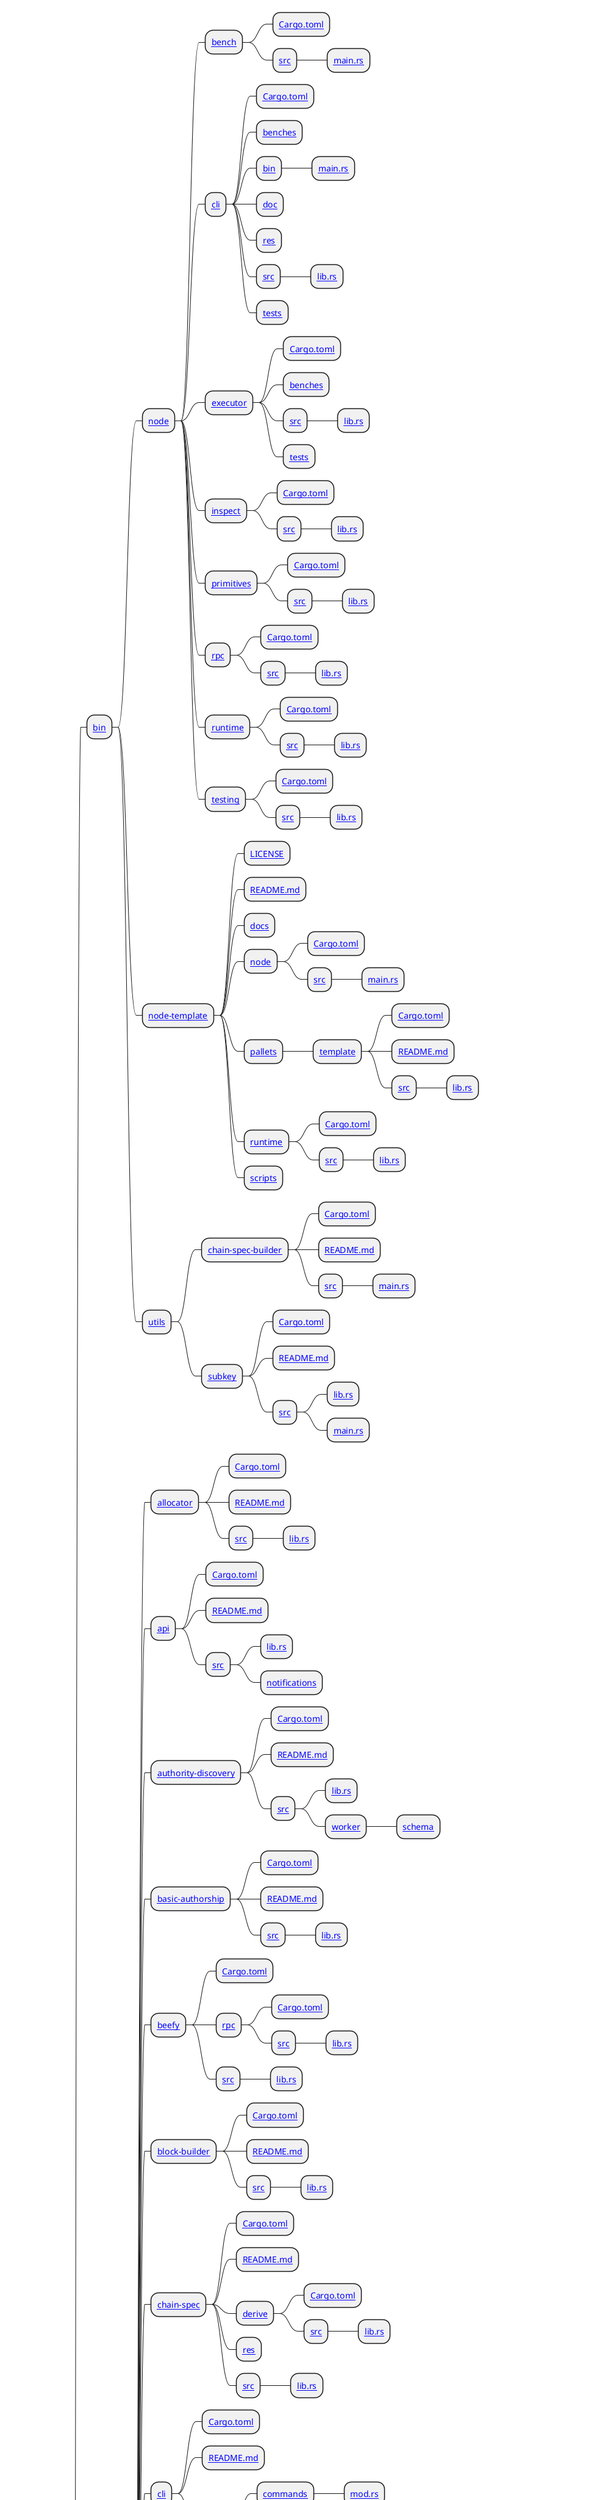 @startmindmap
* substrate
** [[https://github.com/paritytech/substrate/blob/master/bin bin]]
*** [[https://github.com/paritytech/substrate/blob/master/bin/node node]]
**** [[https://github.com/paritytech/substrate/blob/master/bin/node/bench bench]]
***** [[https://github.com/paritytech/substrate/blob/master/bin/node/bench/Cargo.toml Cargo.toml]]
***** [[https://github.com/paritytech/substrate/blob/master/bin/node/bench/src src]]
****** [[https://github.com/paritytech/substrate/blob/master/bin/node/bench/src/main.rs main.rs]]
**** [[https://github.com/paritytech/substrate/blob/master/bin/node/cli cli]]
***** [[https://github.com/paritytech/substrate/blob/master/bin/node/cli/Cargo.toml Cargo.toml]]
***** [[https://github.com/paritytech/substrate/blob/master/bin/node/cli/benches benches]]
***** [[https://github.com/paritytech/substrate/blob/master/bin/node/cli/bin bin]]
****** [[https://github.com/paritytech/substrate/blob/master/bin/node/cli/bin/main.rs main.rs]]
***** [[https://github.com/paritytech/substrate/blob/master/bin/node/cli/doc doc]]
***** [[https://github.com/paritytech/substrate/blob/master/bin/node/cli/res res]]
***** [[https://github.com/paritytech/substrate/blob/master/bin/node/cli/src src]]
****** [[https://github.com/paritytech/substrate/blob/master/bin/node/cli/src/lib.rs lib.rs]]
***** [[https://github.com/paritytech/substrate/blob/master/bin/node/cli/tests tests]]
**** [[https://github.com/paritytech/substrate/blob/master/bin/node/executor executor]]
***** [[https://github.com/paritytech/substrate/blob/master/bin/node/executor/Cargo.toml Cargo.toml]]
***** [[https://github.com/paritytech/substrate/blob/master/bin/node/executor/benches benches]]
***** [[https://github.com/paritytech/substrate/blob/master/bin/node/executor/src src]]
****** [[https://github.com/paritytech/substrate/blob/master/bin/node/executor/src/lib.rs lib.rs]]
***** [[https://github.com/paritytech/substrate/blob/master/bin/node/executor/tests tests]]
**** [[https://github.com/paritytech/substrate/blob/master/bin/node/inspect inspect]]
***** [[https://github.com/paritytech/substrate/blob/master/bin/node/inspect/Cargo.toml Cargo.toml]]
***** [[https://github.com/paritytech/substrate/blob/master/bin/node/inspect/src src]]
****** [[https://github.com/paritytech/substrate/blob/master/bin/node/inspect/src/lib.rs lib.rs]]
**** [[https://github.com/paritytech/substrate/blob/master/bin/node/primitives primitives]]
***** [[https://github.com/paritytech/substrate/blob/master/bin/node/primitives/Cargo.toml Cargo.toml]]
***** [[https://github.com/paritytech/substrate/blob/master/bin/node/primitives/src src]]
****** [[https://github.com/paritytech/substrate/blob/master/bin/node/primitives/src/lib.rs lib.rs]]
**** [[https://github.com/paritytech/substrate/blob/master/bin/node/rpc rpc]]
***** [[https://github.com/paritytech/substrate/blob/master/bin/node/rpc/Cargo.toml Cargo.toml]]
***** [[https://github.com/paritytech/substrate/blob/master/bin/node/rpc/src src]]
****** [[https://github.com/paritytech/substrate/blob/master/bin/node/rpc/src/lib.rs lib.rs]]
**** [[https://github.com/paritytech/substrate/blob/master/bin/node/runtime runtime]]
***** [[https://github.com/paritytech/substrate/blob/master/bin/node/runtime/Cargo.toml Cargo.toml]]
***** [[https://github.com/paritytech/substrate/blob/master/bin/node/runtime/src src]]
****** [[https://github.com/paritytech/substrate/blob/master/bin/node/runtime/src/lib.rs lib.rs]]
**** [[https://github.com/paritytech/substrate/blob/master/bin/node/testing testing]]
***** [[https://github.com/paritytech/substrate/blob/master/bin/node/testing/Cargo.toml Cargo.toml]]
***** [[https://github.com/paritytech/substrate/blob/master/bin/node/testing/src src]]
****** [[https://github.com/paritytech/substrate/blob/master/bin/node/testing/src/lib.rs lib.rs]]
*** [[https://github.com/paritytech/substrate/blob/master/bin/node-template node-template]]
**** [[https://github.com/paritytech/substrate/blob/master/bin/node-template/LICENSE LICENSE]]
**** [[https://github.com/paritytech/substrate/blob/master/bin/node-template/README.md README.md]]
**** [[https://github.com/paritytech/substrate/blob/master/bin/node-template/docs docs]]
**** [[https://github.com/paritytech/substrate/blob/master/bin/node-template/node node]]
***** [[https://github.com/paritytech/substrate/blob/master/bin/node-template/node/Cargo.toml Cargo.toml]]
***** [[https://github.com/paritytech/substrate/blob/master/bin/node-template/node/src src]]
****** [[https://github.com/paritytech/substrate/blob/master/bin/node-template/node/src/main.rs main.rs]]
**** [[https://github.com/paritytech/substrate/blob/master/bin/node-template/pallets pallets]]
***** [[https://github.com/paritytech/substrate/blob/master/bin/node-template/pallets/template template]]
****** [[https://github.com/paritytech/substrate/blob/master/bin/node-template/pallets/template/Cargo.toml Cargo.toml]]
****** [[https://github.com/paritytech/substrate/blob/master/bin/node-template/pallets/template/README.md README.md]]
****** [[https://github.com/paritytech/substrate/blob/master/bin/node-template/pallets/template/src src]]
******* [[https://github.com/paritytech/substrate/blob/master/bin/node-template/pallets/template/src/lib.rs lib.rs]]
**** [[https://github.com/paritytech/substrate/blob/master/bin/node-template/runtime runtime]]
***** [[https://github.com/paritytech/substrate/blob/master/bin/node-template/runtime/Cargo.toml Cargo.toml]]
***** [[https://github.com/paritytech/substrate/blob/master/bin/node-template/runtime/src src]]
****** [[https://github.com/paritytech/substrate/blob/master/bin/node-template/runtime/src/lib.rs lib.rs]]
**** [[https://github.com/paritytech/substrate/blob/master/bin/node-template/scripts scripts]]
*** [[https://github.com/paritytech/substrate/blob/master/bin/utils utils]]
**** [[https://github.com/paritytech/substrate/blob/master/bin/utils/chain-spec-builder chain-spec-builder]]
***** [[https://github.com/paritytech/substrate/blob/master/bin/utils/chain-spec-builder/Cargo.toml Cargo.toml]]
***** [[https://github.com/paritytech/substrate/blob/master/bin/utils/chain-spec-builder/README.md README.md]]
***** [[https://github.com/paritytech/substrate/blob/master/bin/utils/chain-spec-builder/src src]]
****** [[https://github.com/paritytech/substrate/blob/master/bin/utils/chain-spec-builder/src/main.rs main.rs]]
**** [[https://github.com/paritytech/substrate/blob/master/bin/utils/subkey subkey]]
***** [[https://github.com/paritytech/substrate/blob/master/bin/utils/subkey/Cargo.toml Cargo.toml]]
***** [[https://github.com/paritytech/substrate/blob/master/bin/utils/subkey/README.md README.md]]
***** [[https://github.com/paritytech/substrate/blob/master/bin/utils/subkey/src src]]
****** [[https://github.com/paritytech/substrate/blob/master/bin/utils/subkey/src/lib.rs lib.rs]]
****** [[https://github.com/paritytech/substrate/blob/master/bin/utils/subkey/src/main.rs main.rs]]
** [[https://github.com/paritytech/substrate/blob/master/client client]]
*** [[https://github.com/paritytech/substrate/blob/master/client/allocator allocator]]
**** [[https://github.com/paritytech/substrate/blob/master/client/allocator/Cargo.toml Cargo.toml]]
**** [[https://github.com/paritytech/substrate/blob/master/client/allocator/README.md README.md]]
**** [[https://github.com/paritytech/substrate/blob/master/client/allocator/src src]]
***** [[https://github.com/paritytech/substrate/blob/master/client/allocator/src/lib.rs lib.rs]]
*** [[https://github.com/paritytech/substrate/blob/master/client/api api]]
**** [[https://github.com/paritytech/substrate/blob/master/client/api/Cargo.toml Cargo.toml]]
**** [[https://github.com/paritytech/substrate/blob/master/client/api/README.md README.md]]
**** [[https://github.com/paritytech/substrate/blob/master/client/api/src src]]
***** [[https://github.com/paritytech/substrate/blob/master/client/api/src/lib.rs lib.rs]]
***** [[https://github.com/paritytech/substrate/blob/master/client/api/src/notifications notifications]]
*** [[https://github.com/paritytech/substrate/blob/master/client/authority-discovery authority-discovery]]
**** [[https://github.com/paritytech/substrate/blob/master/client/authority-discovery/Cargo.toml Cargo.toml]]
**** [[https://github.com/paritytech/substrate/blob/master/client/authority-discovery/README.md README.md]]
**** [[https://github.com/paritytech/substrate/blob/master/client/authority-discovery/src src]]
***** [[https://github.com/paritytech/substrate/blob/master/client/authority-discovery/src/lib.rs lib.rs]]
***** [[https://github.com/paritytech/substrate/blob/master/client/authority-discovery/src/worker worker]]
****** [[https://github.com/paritytech/substrate/blob/master/client/authority-discovery/src/worker/schema schema]]
*** [[https://github.com/paritytech/substrate/blob/master/client/basic-authorship basic-authorship]]
**** [[https://github.com/paritytech/substrate/blob/master/client/basic-authorship/Cargo.toml Cargo.toml]]
**** [[https://github.com/paritytech/substrate/blob/master/client/basic-authorship/README.md README.md]]
**** [[https://github.com/paritytech/substrate/blob/master/client/basic-authorship/src src]]
***** [[https://github.com/paritytech/substrate/blob/master/client/basic-authorship/src/lib.rs lib.rs]]
*** [[https://github.com/paritytech/substrate/blob/master/client/beefy beefy]]
**** [[https://github.com/paritytech/substrate/blob/master/client/beefy/Cargo.toml Cargo.toml]]
**** [[https://github.com/paritytech/substrate/blob/master/client/beefy/rpc rpc]]
***** [[https://github.com/paritytech/substrate/blob/master/client/beefy/rpc/Cargo.toml Cargo.toml]]
***** [[https://github.com/paritytech/substrate/blob/master/client/beefy/rpc/src src]]
****** [[https://github.com/paritytech/substrate/blob/master/client/beefy/rpc/src/lib.rs lib.rs]]
**** [[https://github.com/paritytech/substrate/blob/master/client/beefy/src src]]
***** [[https://github.com/paritytech/substrate/blob/master/client/beefy/src/lib.rs lib.rs]]
*** [[https://github.com/paritytech/substrate/blob/master/client/block-builder block-builder]]
**** [[https://github.com/paritytech/substrate/blob/master/client/block-builder/Cargo.toml Cargo.toml]]
**** [[https://github.com/paritytech/substrate/blob/master/client/block-builder/README.md README.md]]
**** [[https://github.com/paritytech/substrate/blob/master/client/block-builder/src src]]
***** [[https://github.com/paritytech/substrate/blob/master/client/block-builder/src/lib.rs lib.rs]]
*** [[https://github.com/paritytech/substrate/blob/master/client/chain-spec chain-spec]]
**** [[https://github.com/paritytech/substrate/blob/master/client/chain-spec/Cargo.toml Cargo.toml]]
**** [[https://github.com/paritytech/substrate/blob/master/client/chain-spec/README.md README.md]]
**** [[https://github.com/paritytech/substrate/blob/master/client/chain-spec/derive derive]]
***** [[https://github.com/paritytech/substrate/blob/master/client/chain-spec/derive/Cargo.toml Cargo.toml]]
***** [[https://github.com/paritytech/substrate/blob/master/client/chain-spec/derive/src src]]
****** [[https://github.com/paritytech/substrate/blob/master/client/chain-spec/derive/src/lib.rs lib.rs]]
**** [[https://github.com/paritytech/substrate/blob/master/client/chain-spec/res res]]
**** [[https://github.com/paritytech/substrate/blob/master/client/chain-spec/src src]]
***** [[https://github.com/paritytech/substrate/blob/master/client/chain-spec/src/lib.rs lib.rs]]
*** [[https://github.com/paritytech/substrate/blob/master/client/cli cli]]
**** [[https://github.com/paritytech/substrate/blob/master/client/cli/Cargo.toml Cargo.toml]]
**** [[https://github.com/paritytech/substrate/blob/master/client/cli/README.md README.md]]
**** [[https://github.com/paritytech/substrate/blob/master/client/cli/src src]]
***** [[https://github.com/paritytech/substrate/blob/master/client/cli/src/commands commands]]
****** [[https://github.com/paritytech/substrate/blob/master/client/cli/src/commands/mod.rs mod.rs]]
***** [[https://github.com/paritytech/substrate/blob/master/client/cli/src/lib.rs lib.rs]]
***** [[https://github.com/paritytech/substrate/blob/master/client/cli/src/params params]]
****** [[https://github.com/paritytech/substrate/blob/master/client/cli/src/params/mod.rs mod.rs]]
*** [[https://github.com/paritytech/substrate/blob/master/client/consensus consensus]]
**** [[https://github.com/paritytech/substrate/blob/master/client/consensus/aura aura]]
***** [[https://github.com/paritytech/substrate/blob/master/client/consensus/aura/Cargo.toml Cargo.toml]]
***** [[https://github.com/paritytech/substrate/blob/master/client/consensus/aura/README.md README.md]]
***** [[https://github.com/paritytech/substrate/blob/master/client/consensus/aura/src src]]
****** [[https://github.com/paritytech/substrate/blob/master/client/consensus/aura/src/lib.rs lib.rs]]
**** [[https://github.com/paritytech/substrate/blob/master/client/consensus/babe babe]]
***** [[https://github.com/paritytech/substrate/blob/master/client/consensus/babe/Cargo.toml Cargo.toml]]
***** [[https://github.com/paritytech/substrate/blob/master/client/consensus/babe/README.md README.md]]
***** [[https://github.com/paritytech/substrate/blob/master/client/consensus/babe/rpc rpc]]
****** [[https://github.com/paritytech/substrate/blob/master/client/consensus/babe/rpc/Cargo.toml Cargo.toml]]
****** [[https://github.com/paritytech/substrate/blob/master/client/consensus/babe/rpc/README.md README.md]]
****** [[https://github.com/paritytech/substrate/blob/master/client/consensus/babe/rpc/src src]]
******* [[https://github.com/paritytech/substrate/blob/master/client/consensus/babe/rpc/src/lib.rs lib.rs]]
***** [[https://github.com/paritytech/substrate/blob/master/client/consensus/babe/src src]]
****** [[https://github.com/paritytech/substrate/blob/master/client/consensus/babe/src/lib.rs lib.rs]]
**** [[https://github.com/paritytech/substrate/blob/master/client/consensus/common common]]
***** [[https://github.com/paritytech/substrate/blob/master/client/consensus/common/Cargo.toml Cargo.toml]]
***** [[https://github.com/paritytech/substrate/blob/master/client/consensus/common/README.md README.md]]
***** [[https://github.com/paritytech/substrate/blob/master/client/consensus/common/src src]]
****** [[https://github.com/paritytech/substrate/blob/master/client/consensus/common/src/import_queue import_queue]]
****** [[https://github.com/paritytech/substrate/blob/master/client/consensus/common/src/lib.rs lib.rs]]
**** [[https://github.com/paritytech/substrate/blob/master/client/consensus/epochs epochs]]
***** [[https://github.com/paritytech/substrate/blob/master/client/consensus/epochs/Cargo.toml Cargo.toml]]
***** [[https://github.com/paritytech/substrate/blob/master/client/consensus/epochs/README.md README.md]]
***** [[https://github.com/paritytech/substrate/blob/master/client/consensus/epochs/src src]]
****** [[https://github.com/paritytech/substrate/blob/master/client/consensus/epochs/src/lib.rs lib.rs]]
**** [[https://github.com/paritytech/substrate/blob/master/client/consensus/manual-seal manual-seal]]
***** [[https://github.com/paritytech/substrate/blob/master/client/consensus/manual-seal/Cargo.toml Cargo.toml]]
***** [[https://github.com/paritytech/substrate/blob/master/client/consensus/manual-seal/README.md README.md]]
***** [[https://github.com/paritytech/substrate/blob/master/client/consensus/manual-seal/src src]]
****** [[https://github.com/paritytech/substrate/blob/master/client/consensus/manual-seal/src/consensus consensus]]
****** [[https://github.com/paritytech/substrate/blob/master/client/consensus/manual-seal/src/lib.rs lib.rs]]
**** [[https://github.com/paritytech/substrate/blob/master/client/consensus/pow pow]]
***** [[https://github.com/paritytech/substrate/blob/master/client/consensus/pow/Cargo.toml Cargo.toml]]
***** [[https://github.com/paritytech/substrate/blob/master/client/consensus/pow/README.md README.md]]
***** [[https://github.com/paritytech/substrate/blob/master/client/consensus/pow/src src]]
****** [[https://github.com/paritytech/substrate/blob/master/client/consensus/pow/src/lib.rs lib.rs]]
**** [[https://github.com/paritytech/substrate/blob/master/client/consensus/slots slots]]
***** [[https://github.com/paritytech/substrate/blob/master/client/consensus/slots/Cargo.toml Cargo.toml]]
***** [[https://github.com/paritytech/substrate/blob/master/client/consensus/slots/README.md README.md]]
***** [[https://github.com/paritytech/substrate/blob/master/client/consensus/slots/src src]]
****** [[https://github.com/paritytech/substrate/blob/master/client/consensus/slots/src/lib.rs lib.rs]]
**** [[https://github.com/paritytech/substrate/blob/master/client/consensus/uncles uncles]]
***** [[https://github.com/paritytech/substrate/blob/master/client/consensus/uncles/Cargo.toml Cargo.toml]]
***** [[https://github.com/paritytech/substrate/blob/master/client/consensus/uncles/README.md README.md]]
***** [[https://github.com/paritytech/substrate/blob/master/client/consensus/uncles/src src]]
****** [[https://github.com/paritytech/substrate/blob/master/client/consensus/uncles/src/lib.rs lib.rs]]
*** [[https://github.com/paritytech/substrate/blob/master/client/db db]]
**** [[https://github.com/paritytech/substrate/blob/master/client/db/Cargo.toml Cargo.toml]]
**** [[https://github.com/paritytech/substrate/blob/master/client/db/README.md README.md]]
**** [[https://github.com/paritytech/substrate/blob/master/client/db/src src]]
***** [[https://github.com/paritytech/substrate/blob/master/client/db/src/lib.rs lib.rs]]
*** [[https://github.com/paritytech/substrate/blob/master/client/executor executor]]
**** [[https://github.com/paritytech/substrate/blob/master/client/executor/Cargo.toml Cargo.toml]]
**** [[https://github.com/paritytech/substrate/blob/master/client/executor/README.md README.md]]
**** [[https://github.com/paritytech/substrate/blob/master/client/executor/benches benches]]
**** [[https://github.com/paritytech/substrate/blob/master/client/executor/common common]]
***** [[https://github.com/paritytech/substrate/blob/master/client/executor/common/Cargo.toml Cargo.toml]]
***** [[https://github.com/paritytech/substrate/blob/master/client/executor/common/README.md README.md]]
***** [[https://github.com/paritytech/substrate/blob/master/client/executor/common/src src]]
****** [[https://github.com/paritytech/substrate/blob/master/client/executor/common/src/lib.rs lib.rs]]
****** [[https://github.com/paritytech/substrate/blob/master/client/executor/common/src/runtime_blob runtime_blob]]
******* [[https://github.com/paritytech/substrate/blob/master/client/executor/common/src/runtime_blob/mod.rs mod.rs]]
****** [[https://github.com/paritytech/substrate/blob/master/client/executor/common/src/sandbox sandbox]]
**** [[https://github.com/paritytech/substrate/blob/master/client/executor/runtime-test runtime-test]]
***** [[https://github.com/paritytech/substrate/blob/master/client/executor/runtime-test/Cargo.toml Cargo.toml]]
***** [[https://github.com/paritytech/substrate/blob/master/client/executor/runtime-test/src src]]
****** [[https://github.com/paritytech/substrate/blob/master/client/executor/runtime-test/src/lib.rs lib.rs]]
**** [[https://github.com/paritytech/substrate/blob/master/client/executor/src src]]
***** [[https://github.com/paritytech/substrate/blob/master/client/executor/src/integration_tests integration_tests]]
****** [[https://github.com/paritytech/substrate/blob/master/client/executor/src/integration_tests/linux linux]]
****** [[https://github.com/paritytech/substrate/blob/master/client/executor/src/integration_tests/mod.rs mod.rs]]
***** [[https://github.com/paritytech/substrate/blob/master/client/executor/src/lib.rs lib.rs]]
**** [[https://github.com/paritytech/substrate/blob/master/client/executor/wasmi wasmi]]
***** [[https://github.com/paritytech/substrate/blob/master/client/executor/wasmi/Cargo.toml Cargo.toml]]
***** [[https://github.com/paritytech/substrate/blob/master/client/executor/wasmi/README.md README.md]]
***** [[https://github.com/paritytech/substrate/blob/master/client/executor/wasmi/src src]]
****** [[https://github.com/paritytech/substrate/blob/master/client/executor/wasmi/src/lib.rs lib.rs]]
**** [[https://github.com/paritytech/substrate/blob/master/client/executor/wasmtime wasmtime]]
***** [[https://github.com/paritytech/substrate/blob/master/client/executor/wasmtime/Cargo.toml Cargo.toml]]
***** [[https://github.com/paritytech/substrate/blob/master/client/executor/wasmtime/README.md README.md]]
***** [[https://github.com/paritytech/substrate/blob/master/client/executor/wasmtime/src src]]
****** [[https://github.com/paritytech/substrate/blob/master/client/executor/wasmtime/src/lib.rs lib.rs]]
*** [[https://github.com/paritytech/substrate/blob/master/client/finality-grandpa finality-grandpa]]
**** [[https://github.com/paritytech/substrate/blob/master/client/finality-grandpa/Cargo.toml Cargo.toml]]
**** [[https://github.com/paritytech/substrate/blob/master/client/finality-grandpa/README.md README.md]]
**** [[https://github.com/paritytech/substrate/blob/master/client/finality-grandpa/rpc rpc]]
***** [[https://github.com/paritytech/substrate/blob/master/client/finality-grandpa/rpc/Cargo.toml Cargo.toml]]
***** [[https://github.com/paritytech/substrate/blob/master/client/finality-grandpa/rpc/README.md README.md]]
***** [[https://github.com/paritytech/substrate/blob/master/client/finality-grandpa/rpc/src src]]
****** [[https://github.com/paritytech/substrate/blob/master/client/finality-grandpa/rpc/src/lib.rs lib.rs]]
**** [[https://github.com/paritytech/substrate/blob/master/client/finality-grandpa/src src]]
***** [[https://github.com/paritytech/substrate/blob/master/client/finality-grandpa/src/communication communication]]
****** [[https://github.com/paritytech/substrate/blob/master/client/finality-grandpa/src/communication/mod.rs mod.rs]]
***** [[https://github.com/paritytech/substrate/blob/master/client/finality-grandpa/src/lib.rs lib.rs]]
*** [[https://github.com/paritytech/substrate/blob/master/client/informant informant]]
**** [[https://github.com/paritytech/substrate/blob/master/client/informant/Cargo.toml Cargo.toml]]
**** [[https://github.com/paritytech/substrate/blob/master/client/informant/README.md README.md]]
**** [[https://github.com/paritytech/substrate/blob/master/client/informant/src src]]
***** [[https://github.com/paritytech/substrate/blob/master/client/informant/src/lib.rs lib.rs]]
*** [[https://github.com/paritytech/substrate/blob/master/client/keystore keystore]]
**** [[https://github.com/paritytech/substrate/blob/master/client/keystore/Cargo.toml Cargo.toml]]
**** [[https://github.com/paritytech/substrate/blob/master/client/keystore/README.md README.md]]
**** [[https://github.com/paritytech/substrate/blob/master/client/keystore/src src]]
***** [[https://github.com/paritytech/substrate/blob/master/client/keystore/src/lib.rs lib.rs]]
*** [[https://github.com/paritytech/substrate/blob/master/client/network network]]
**** [[https://github.com/paritytech/substrate/blob/master/client/network/Cargo.toml Cargo.toml]]
**** [[https://github.com/paritytech/substrate/blob/master/client/network/README.md README.md]]
**** [[https://github.com/paritytech/substrate/blob/master/client/network/common common]]
***** [[https://github.com/paritytech/substrate/blob/master/client/network/common/Cargo.toml Cargo.toml]]
***** [[https://github.com/paritytech/substrate/blob/master/client/network/common/src src]]
****** [[https://github.com/paritytech/substrate/blob/master/client/network/common/src/lib.rs lib.rs]]
**** [[https://github.com/paritytech/substrate/blob/master/client/network/light light]]
***** [[https://github.com/paritytech/substrate/blob/master/client/network/light/Cargo.toml Cargo.toml]]
***** [[https://github.com/paritytech/substrate/blob/master/client/network/light/src src]]
****** [[https://github.com/paritytech/substrate/blob/master/client/network/light/src/lib.rs lib.rs]]
****** [[https://github.com/paritytech/substrate/blob/master/client/network/light/src/light_client_requests light_client_requests]]
****** [[https://github.com/paritytech/substrate/blob/master/client/network/light/src/schema schema]]
**** [[https://github.com/paritytech/substrate/blob/master/client/network/src src]]
***** [[https://github.com/paritytech/substrate/blob/master/client/network/src/lib.rs lib.rs]]
***** [[https://github.com/paritytech/substrate/blob/master/client/network/src/protocol protocol]]
****** [[https://github.com/paritytech/substrate/blob/master/client/network/src/protocol/notifications notifications]]
******* [[https://github.com/paritytech/substrate/blob/master/client/network/src/protocol/notifications/upgrade upgrade]]
***** [[https://github.com/paritytech/substrate/blob/master/client/network/src/schema schema]]
***** [[https://github.com/paritytech/substrate/blob/master/client/network/src/service service]]
**** [[https://github.com/paritytech/substrate/blob/master/client/network/sync sync]]
***** [[https://github.com/paritytech/substrate/blob/master/client/network/sync/Cargo.toml Cargo.toml]]
***** [[https://github.com/paritytech/substrate/blob/master/client/network/sync/src src]]
****** [[https://github.com/paritytech/substrate/blob/master/client/network/sync/src/lib.rs lib.rs]]
****** [[https://github.com/paritytech/substrate/blob/master/client/network/sync/src/schema schema]]
**** [[https://github.com/paritytech/substrate/blob/master/client/network/test test]]
***** [[https://github.com/paritytech/substrate/blob/master/client/network/test/Cargo.toml Cargo.toml]]
***** [[https://github.com/paritytech/substrate/blob/master/client/network/test/src src]]
****** [[https://github.com/paritytech/substrate/blob/master/client/network/test/src/lib.rs lib.rs]]
*** [[https://github.com/paritytech/substrate/blob/master/client/network-gossip network-gossip]]
**** [[https://github.com/paritytech/substrate/blob/master/client/network-gossip/Cargo.toml Cargo.toml]]
**** [[https://github.com/paritytech/substrate/blob/master/client/network-gossip/README.md README.md]]
**** [[https://github.com/paritytech/substrate/blob/master/client/network-gossip/src src]]
***** [[https://github.com/paritytech/substrate/blob/master/client/network-gossip/src/lib.rs lib.rs]]
*** [[https://github.com/paritytech/substrate/blob/master/client/offchain offchain]]
**** [[https://github.com/paritytech/substrate/blob/master/client/offchain/Cargo.toml Cargo.toml]]
**** [[https://github.com/paritytech/substrate/blob/master/client/offchain/README.md README.md]]
**** [[https://github.com/paritytech/substrate/blob/master/client/offchain/src src]]
***** [[https://github.com/paritytech/substrate/blob/master/client/offchain/src/api api]]
***** [[https://github.com/paritytech/substrate/blob/master/client/offchain/src/lib.rs lib.rs]]
*** [[https://github.com/paritytech/substrate/blob/master/client/peerset peerset]]
**** [[https://github.com/paritytech/substrate/blob/master/client/peerset/Cargo.toml Cargo.toml]]
**** [[https://github.com/paritytech/substrate/blob/master/client/peerset/README.md README.md]]
**** [[https://github.com/paritytech/substrate/blob/master/client/peerset/src src]]
***** [[https://github.com/paritytech/substrate/blob/master/client/peerset/src/lib.rs lib.rs]]
**** [[https://github.com/paritytech/substrate/blob/master/client/peerset/tests tests]]
*** [[https://github.com/paritytech/substrate/blob/master/client/proposer-metrics proposer-metrics]]
**** [[https://github.com/paritytech/substrate/blob/master/client/proposer-metrics/Cargo.toml Cargo.toml]]
**** [[https://github.com/paritytech/substrate/blob/master/client/proposer-metrics/README.md README.md]]
**** [[https://github.com/paritytech/substrate/blob/master/client/proposer-metrics/src src]]
***** [[https://github.com/paritytech/substrate/blob/master/client/proposer-metrics/src/lib.rs lib.rs]]
*** [[https://github.com/paritytech/substrate/blob/master/client/rpc rpc]]
**** [[https://github.com/paritytech/substrate/blob/master/client/rpc/Cargo.toml Cargo.toml]]
**** [[https://github.com/paritytech/substrate/blob/master/client/rpc/README.md README.md]]
**** [[https://github.com/paritytech/substrate/blob/master/client/rpc/src src]]
***** [[https://github.com/paritytech/substrate/blob/master/client/rpc/src/author author]]
****** [[https://github.com/paritytech/substrate/blob/master/client/rpc/src/author/mod.rs mod.rs]]
***** [[https://github.com/paritytech/substrate/blob/master/client/rpc/src/chain chain]]
****** [[https://github.com/paritytech/substrate/blob/master/client/rpc/src/chain/mod.rs mod.rs]]
***** [[https://github.com/paritytech/substrate/blob/master/client/rpc/src/dev dev]]
****** [[https://github.com/paritytech/substrate/blob/master/client/rpc/src/dev/mod.rs mod.rs]]
***** [[https://github.com/paritytech/substrate/blob/master/client/rpc/src/lib.rs lib.rs]]
***** [[https://github.com/paritytech/substrate/blob/master/client/rpc/src/offchain offchain]]
****** [[https://github.com/paritytech/substrate/blob/master/client/rpc/src/offchain/mod.rs mod.rs]]
***** [[https://github.com/paritytech/substrate/blob/master/client/rpc/src/state state]]
****** [[https://github.com/paritytech/substrate/blob/master/client/rpc/src/state/mod.rs mod.rs]]
***** [[https://github.com/paritytech/substrate/blob/master/client/rpc/src/system system]]
****** [[https://github.com/paritytech/substrate/blob/master/client/rpc/src/system/mod.rs mod.rs]]
*** [[https://github.com/paritytech/substrate/blob/master/client/rpc-api rpc-api]]
**** [[https://github.com/paritytech/substrate/blob/master/client/rpc-api/Cargo.toml Cargo.toml]]
**** [[https://github.com/paritytech/substrate/blob/master/client/rpc-api/README.md README.md]]
**** [[https://github.com/paritytech/substrate/blob/master/client/rpc-api/src src]]
***** [[https://github.com/paritytech/substrate/blob/master/client/rpc-api/src/author author]]
****** [[https://github.com/paritytech/substrate/blob/master/client/rpc-api/src/author/mod.rs mod.rs]]
***** [[https://github.com/paritytech/substrate/blob/master/client/rpc-api/src/chain chain]]
****** [[https://github.com/paritytech/substrate/blob/master/client/rpc-api/src/chain/mod.rs mod.rs]]
***** [[https://github.com/paritytech/substrate/blob/master/client/rpc-api/src/child_state child_state]]
****** [[https://github.com/paritytech/substrate/blob/master/client/rpc-api/src/child_state/mod.rs mod.rs]]
***** [[https://github.com/paritytech/substrate/blob/master/client/rpc-api/src/dev dev]]
****** [[https://github.com/paritytech/substrate/blob/master/client/rpc-api/src/dev/mod.rs mod.rs]]
***** [[https://github.com/paritytech/substrate/blob/master/client/rpc-api/src/lib.rs lib.rs]]
***** [[https://github.com/paritytech/substrate/blob/master/client/rpc-api/src/offchain offchain]]
****** [[https://github.com/paritytech/substrate/blob/master/client/rpc-api/src/offchain/mod.rs mod.rs]]
***** [[https://github.com/paritytech/substrate/blob/master/client/rpc-api/src/state state]]
****** [[https://github.com/paritytech/substrate/blob/master/client/rpc-api/src/state/mod.rs mod.rs]]
***** [[https://github.com/paritytech/substrate/blob/master/client/rpc-api/src/system system]]
****** [[https://github.com/paritytech/substrate/blob/master/client/rpc-api/src/system/mod.rs mod.rs]]
*** [[https://github.com/paritytech/substrate/blob/master/client/rpc-servers rpc-servers]]
**** [[https://github.com/paritytech/substrate/blob/master/client/rpc-servers/Cargo.toml Cargo.toml]]
**** [[https://github.com/paritytech/substrate/blob/master/client/rpc-servers/README.md README.md]]
**** [[https://github.com/paritytech/substrate/blob/master/client/rpc-servers/src src]]
***** [[https://github.com/paritytech/substrate/blob/master/client/rpc-servers/src/lib.rs lib.rs]]
*** [[https://github.com/paritytech/substrate/blob/master/client/service service]]
**** [[https://github.com/paritytech/substrate/blob/master/client/service/Cargo.toml Cargo.toml]]
**** [[https://github.com/paritytech/substrate/blob/master/client/service/README.md README.md]]
**** [[https://github.com/paritytech/substrate/blob/master/client/service/src src]]
***** [[https://github.com/paritytech/substrate/blob/master/client/service/src/chain_ops chain_ops]]
****** [[https://github.com/paritytech/substrate/blob/master/client/service/src/chain_ops/mod.rs mod.rs]]
***** [[https://github.com/paritytech/substrate/blob/master/client/service/src/client client]]
****** [[https://github.com/paritytech/substrate/blob/master/client/service/src/client/mod.rs mod.rs]]
***** [[https://github.com/paritytech/substrate/blob/master/client/service/src/lib.rs lib.rs]]
***** [[https://github.com/paritytech/substrate/blob/master/client/service/src/task_manager task_manager]]
****** [[https://github.com/paritytech/substrate/blob/master/client/service/src/task_manager/mod.rs mod.rs]]
**** [[https://github.com/paritytech/substrate/blob/master/client/service/test test]]
***** [[https://github.com/paritytech/substrate/blob/master/client/service/test/Cargo.toml Cargo.toml]]
***** [[https://github.com/paritytech/substrate/blob/master/client/service/test/src src]]
****** [[https://github.com/paritytech/substrate/blob/master/client/service/test/src/client client]]
******* [[https://github.com/paritytech/substrate/blob/master/client/service/test/src/client/mod.rs mod.rs]]
****** [[https://github.com/paritytech/substrate/blob/master/client/service/test/src/lib.rs lib.rs]]
*** [[https://github.com/paritytech/substrate/blob/master/client/state-db state-db]]
**** [[https://github.com/paritytech/substrate/blob/master/client/state-db/Cargo.toml Cargo.toml]]
**** [[https://github.com/paritytech/substrate/blob/master/client/state-db/README.md README.md]]
**** [[https://github.com/paritytech/substrate/blob/master/client/state-db/src src]]
***** [[https://github.com/paritytech/substrate/blob/master/client/state-db/src/lib.rs lib.rs]]
*** [[https://github.com/paritytech/substrate/blob/master/client/sync-state-rpc sync-state-rpc]]
**** [[https://github.com/paritytech/substrate/blob/master/client/sync-state-rpc/Cargo.toml Cargo.toml]]
**** [[https://github.com/paritytech/substrate/blob/master/client/sync-state-rpc/src src]]
***** [[https://github.com/paritytech/substrate/blob/master/client/sync-state-rpc/src/lib.rs lib.rs]]
*** [[https://github.com/paritytech/substrate/blob/master/client/sysinfo sysinfo]]
**** [[https://github.com/paritytech/substrate/blob/master/client/sysinfo/Cargo.toml Cargo.toml]]
**** [[https://github.com/paritytech/substrate/blob/master/client/sysinfo/README.md README.md]]
**** [[https://github.com/paritytech/substrate/blob/master/client/sysinfo/src src]]
***** [[https://github.com/paritytech/substrate/blob/master/client/sysinfo/src/lib.rs lib.rs]]
*** [[https://github.com/paritytech/substrate/blob/master/client/telemetry telemetry]]
**** [[https://github.com/paritytech/substrate/blob/master/client/telemetry/Cargo.toml Cargo.toml]]
**** [[https://github.com/paritytech/substrate/blob/master/client/telemetry/README.md README.md]]
**** [[https://github.com/paritytech/substrate/blob/master/client/telemetry/src src]]
***** [[https://github.com/paritytech/substrate/blob/master/client/telemetry/src/lib.rs lib.rs]]
*** [[https://github.com/paritytech/substrate/blob/master/client/tracing tracing]]
**** [[https://github.com/paritytech/substrate/blob/master/client/tracing/Cargo.toml Cargo.toml]]
**** [[https://github.com/paritytech/substrate/blob/master/client/tracing/README.md README.md]]
**** [[https://github.com/paritytech/substrate/blob/master/client/tracing/benches benches]]
**** [[https://github.com/paritytech/substrate/blob/master/client/tracing/proc-macro proc-macro]]
***** [[https://github.com/paritytech/substrate/blob/master/client/tracing/proc-macro/Cargo.toml Cargo.toml]]
***** [[https://github.com/paritytech/substrate/blob/master/client/tracing/proc-macro/src src]]
****** [[https://github.com/paritytech/substrate/blob/master/client/tracing/proc-macro/src/lib.rs lib.rs]]
**** [[https://github.com/paritytech/substrate/blob/master/client/tracing/src src]]
***** [[https://github.com/paritytech/substrate/blob/master/client/tracing/src/block block]]
****** [[https://github.com/paritytech/substrate/blob/master/client/tracing/src/block/mod.rs mod.rs]]
***** [[https://github.com/paritytech/substrate/blob/master/client/tracing/src/lib.rs lib.rs]]
***** [[https://github.com/paritytech/substrate/blob/master/client/tracing/src/logging logging]]
****** [[https://github.com/paritytech/substrate/blob/master/client/tracing/src/logging/layers layers]]
******* [[https://github.com/paritytech/substrate/blob/master/client/tracing/src/logging/layers/mod.rs mod.rs]]
****** [[https://github.com/paritytech/substrate/blob/master/client/tracing/src/logging/mod.rs mod.rs]]
*** [[https://github.com/paritytech/substrate/blob/master/client/transaction-pool transaction-pool]]
**** [[https://github.com/paritytech/substrate/blob/master/client/transaction-pool/Cargo.toml Cargo.toml]]
**** [[https://github.com/paritytech/substrate/blob/master/client/transaction-pool/README.md README.md]]
**** [[https://github.com/paritytech/substrate/blob/master/client/transaction-pool/api api]]
***** [[https://github.com/paritytech/substrate/blob/master/client/transaction-pool/api/Cargo.toml Cargo.toml]]
***** [[https://github.com/paritytech/substrate/blob/master/client/transaction-pool/api/src src]]
****** [[https://github.com/paritytech/substrate/blob/master/client/transaction-pool/api/src/lib.rs lib.rs]]
**** [[https://github.com/paritytech/substrate/blob/master/client/transaction-pool/benches benches]]
**** [[https://github.com/paritytech/substrate/blob/master/client/transaction-pool/src src]]
***** [[https://github.com/paritytech/substrate/blob/master/client/transaction-pool/src/graph graph]]
****** [[https://github.com/paritytech/substrate/blob/master/client/transaction-pool/src/graph/mod.rs mod.rs]]
***** [[https://github.com/paritytech/substrate/blob/master/client/transaction-pool/src/lib.rs lib.rs]]
**** [[https://github.com/paritytech/substrate/blob/master/client/transaction-pool/tests tests]]
*** [[https://github.com/paritytech/substrate/blob/master/client/utils utils]]
**** [[https://github.com/paritytech/substrate/blob/master/client/utils/Cargo.toml Cargo.toml]]
**** [[https://github.com/paritytech/substrate/blob/master/client/utils/README.md README.md]]
**** [[https://github.com/paritytech/substrate/blob/master/client/utils/src src]]
***** [[https://github.com/paritytech/substrate/blob/master/client/utils/src/lib.rs lib.rs]]
***** [[https://github.com/paritytech/substrate/blob/master/client/utils/src/notification notification]]
***** [[https://github.com/paritytech/substrate/blob/master/client/utils/src/pubsub pubsub]]
****** [[https://github.com/paritytech/substrate/blob/master/client/utils/src/pubsub/tests tests]]
** [[https://github.com/paritytech/substrate/blob/master/docker docker]]
*** [[https://github.com/paritytech/substrate/blob/master/docker/README.md README.md]]
** [[https://github.com/paritytech/substrate/blob/master/docs docs]]
*** [[https://github.com/paritytech/substrate/blob/master/docs/CODEOWNERS CODEOWNERS]]
*** [[https://github.com/paritytech/substrate/blob/master/docs/media media]]
** [[https://github.com/paritytech/substrate/blob/master/frame frame]]
*** [[https://github.com/paritytech/substrate/blob/master/frame/alliance alliance]]
**** [[https://github.com/paritytech/substrate/blob/master/frame/alliance/Cargo.toml Cargo.toml]]
**** [[https://github.com/paritytech/substrate/blob/master/frame/alliance/README.md README.md]]
**** [[https://github.com/paritytech/substrate/blob/master/frame/alliance/src src]]
***** [[https://github.com/paritytech/substrate/blob/master/frame/alliance/src/lib.rs lib.rs]]
*** [[https://github.com/paritytech/substrate/blob/master/frame/assets assets]]
**** [[https://github.com/paritytech/substrate/blob/master/frame/assets/Cargo.toml Cargo.toml]]
**** [[https://github.com/paritytech/substrate/blob/master/frame/assets/README.md README.md]]
**** [[https://github.com/paritytech/substrate/blob/master/frame/assets/src src]]
***** [[https://github.com/paritytech/substrate/blob/master/frame/assets/src/lib.rs lib.rs]]
*** [[https://github.com/paritytech/substrate/blob/master/frame/atomic-swap atomic-swap]]
**** [[https://github.com/paritytech/substrate/blob/master/frame/atomic-swap/Cargo.toml Cargo.toml]]
**** [[https://github.com/paritytech/substrate/blob/master/frame/atomic-swap/README.md README.md]]
**** [[https://github.com/paritytech/substrate/blob/master/frame/atomic-swap/src src]]
***** [[https://github.com/paritytech/substrate/blob/master/frame/atomic-swap/src/lib.rs lib.rs]]
*** [[https://github.com/paritytech/substrate/blob/master/frame/aura aura]]
**** [[https://github.com/paritytech/substrate/blob/master/frame/aura/Cargo.toml Cargo.toml]]
**** [[https://github.com/paritytech/substrate/blob/master/frame/aura/README.md README.md]]
**** [[https://github.com/paritytech/substrate/blob/master/frame/aura/src src]]
***** [[https://github.com/paritytech/substrate/blob/master/frame/aura/src/lib.rs lib.rs]]
*** [[https://github.com/paritytech/substrate/blob/master/frame/authority-discovery authority-discovery]]
**** [[https://github.com/paritytech/substrate/blob/master/frame/authority-discovery/Cargo.toml Cargo.toml]]
**** [[https://github.com/paritytech/substrate/blob/master/frame/authority-discovery/README.md README.md]]
**** [[https://github.com/paritytech/substrate/blob/master/frame/authority-discovery/src src]]
***** [[https://github.com/paritytech/substrate/blob/master/frame/authority-discovery/src/lib.rs lib.rs]]
*** [[https://github.com/paritytech/substrate/blob/master/frame/authorship authorship]]
**** [[https://github.com/paritytech/substrate/blob/master/frame/authorship/Cargo.toml Cargo.toml]]
**** [[https://github.com/paritytech/substrate/blob/master/frame/authorship/README.md README.md]]
**** [[https://github.com/paritytech/substrate/blob/master/frame/authorship/src src]]
***** [[https://github.com/paritytech/substrate/blob/master/frame/authorship/src/lib.rs lib.rs]]
*** [[https://github.com/paritytech/substrate/blob/master/frame/babe babe]]
**** [[https://github.com/paritytech/substrate/blob/master/frame/babe/Cargo.toml Cargo.toml]]
**** [[https://github.com/paritytech/substrate/blob/master/frame/babe/README.md README.md]]
**** [[https://github.com/paritytech/substrate/blob/master/frame/babe/src src]]
***** [[https://github.com/paritytech/substrate/blob/master/frame/babe/src/lib.rs lib.rs]]
*** [[https://github.com/paritytech/substrate/blob/master/frame/bags-list bags-list]]
**** [[https://github.com/paritytech/substrate/blob/master/frame/bags-list/Cargo.toml Cargo.toml]]
**** [[https://github.com/paritytech/substrate/blob/master/frame/bags-list/fuzzer fuzzer]]
***** [[https://github.com/paritytech/substrate/blob/master/frame/bags-list/fuzzer/Cargo.toml Cargo.toml]]
***** [[https://github.com/paritytech/substrate/blob/master/frame/bags-list/fuzzer/src src]]
****** [[https://github.com/paritytech/substrate/blob/master/frame/bags-list/fuzzer/src/main.rs main.rs]]
**** [[https://github.com/paritytech/substrate/blob/master/frame/bags-list/remote-tests remote-tests]]
***** [[https://github.com/paritytech/substrate/blob/master/frame/bags-list/remote-tests/Cargo.toml Cargo.toml]]
***** [[https://github.com/paritytech/substrate/blob/master/frame/bags-list/remote-tests/src src]]
****** [[https://github.com/paritytech/substrate/blob/master/frame/bags-list/remote-tests/src/lib.rs lib.rs]]
**** [[https://github.com/paritytech/substrate/blob/master/frame/bags-list/src src]]
***** [[https://github.com/paritytech/substrate/blob/master/frame/bags-list/src/lib.rs lib.rs]]
***** [[https://github.com/paritytech/substrate/blob/master/frame/bags-list/src/list list]]
****** [[https://github.com/paritytech/substrate/blob/master/frame/bags-list/src/list/mod.rs mod.rs]]
*** [[https://github.com/paritytech/substrate/blob/master/frame/balances balances]]
**** [[https://github.com/paritytech/substrate/blob/master/frame/balances/Cargo.toml Cargo.toml]]
**** [[https://github.com/paritytech/substrate/blob/master/frame/balances/README.md README.md]]
**** [[https://github.com/paritytech/substrate/blob/master/frame/balances/src src]]
***** [[https://github.com/paritytech/substrate/blob/master/frame/balances/src/lib.rs lib.rs]]
*** [[https://github.com/paritytech/substrate/blob/master/frame/beefy beefy]]
**** [[https://github.com/paritytech/substrate/blob/master/frame/beefy/Cargo.toml Cargo.toml]]
**** [[https://github.com/paritytech/substrate/blob/master/frame/beefy/src src]]
***** [[https://github.com/paritytech/substrate/blob/master/frame/beefy/src/lib.rs lib.rs]]
*** [[https://github.com/paritytech/substrate/blob/master/frame/beefy-mmr beefy-mmr]]
**** [[https://github.com/paritytech/substrate/blob/master/frame/beefy-mmr/Cargo.toml Cargo.toml]]
**** [[https://github.com/paritytech/substrate/blob/master/frame/beefy-mmr/primitives primitives]]
***** [[https://github.com/paritytech/substrate/blob/master/frame/beefy-mmr/primitives/Cargo.toml Cargo.toml]]
***** [[https://github.com/paritytech/substrate/blob/master/frame/beefy-mmr/primitives/src src]]
****** [[https://github.com/paritytech/substrate/blob/master/frame/beefy-mmr/primitives/src/lib.rs lib.rs]]
**** [[https://github.com/paritytech/substrate/blob/master/frame/beefy-mmr/src src]]
***** [[https://github.com/paritytech/substrate/blob/master/frame/beefy-mmr/src/lib.rs lib.rs]]
*** [[https://github.com/paritytech/substrate/blob/master/frame/benchmarking benchmarking]]
**** [[https://github.com/paritytech/substrate/blob/master/frame/benchmarking/Cargo.toml Cargo.toml]]
**** [[https://github.com/paritytech/substrate/blob/master/frame/benchmarking/README.md README.md]]
**** [[https://github.com/paritytech/substrate/blob/master/frame/benchmarking/src src]]
***** [[https://github.com/paritytech/substrate/blob/master/frame/benchmarking/src/lib.rs lib.rs]]
*** [[https://github.com/paritytech/substrate/blob/master/frame/bounties bounties]]
**** [[https://github.com/paritytech/substrate/blob/master/frame/bounties/Cargo.toml Cargo.toml]]
**** [[https://github.com/paritytech/substrate/blob/master/frame/bounties/README.md README.md]]
**** [[https://github.com/paritytech/substrate/blob/master/frame/bounties/src src]]
***** [[https://github.com/paritytech/substrate/blob/master/frame/bounties/src/lib.rs lib.rs]]
***** [[https://github.com/paritytech/substrate/blob/master/frame/bounties/src/migrations migrations]]
****** [[https://github.com/paritytech/substrate/blob/master/frame/bounties/src/migrations/mod.rs mod.rs]]
*** [[https://github.com/paritytech/substrate/blob/master/frame/child-bounties child-bounties]]
**** [[https://github.com/paritytech/substrate/blob/master/frame/child-bounties/Cargo.toml Cargo.toml]]
**** [[https://github.com/paritytech/substrate/blob/master/frame/child-bounties/README.md README.md]]
**** [[https://github.com/paritytech/substrate/blob/master/frame/child-bounties/src src]]
***** [[https://github.com/paritytech/substrate/blob/master/frame/child-bounties/src/lib.rs lib.rs]]
*** [[https://github.com/paritytech/substrate/blob/master/frame/collective collective]]
**** [[https://github.com/paritytech/substrate/blob/master/frame/collective/Cargo.toml Cargo.toml]]
**** [[https://github.com/paritytech/substrate/blob/master/frame/collective/README.md README.md]]
**** [[https://github.com/paritytech/substrate/blob/master/frame/collective/src src]]
***** [[https://github.com/paritytech/substrate/blob/master/frame/collective/src/lib.rs lib.rs]]
***** [[https://github.com/paritytech/substrate/blob/master/frame/collective/src/migrations migrations]]
****** [[https://github.com/paritytech/substrate/blob/master/frame/collective/src/migrations/mod.rs mod.rs]]
*** [[https://github.com/paritytech/substrate/blob/master/frame/contracts contracts]]
**** [[https://github.com/paritytech/substrate/blob/master/frame/contracts/Cargo.toml Cargo.toml]]
**** [[https://github.com/paritytech/substrate/blob/master/frame/contracts/README.md README.md]]
**** [[https://github.com/paritytech/substrate/blob/master/frame/contracts/benchmarks benchmarks]]
***** [[https://github.com/paritytech/substrate/blob/master/frame/contracts/benchmarks/README.md README.md]]
**** [[https://github.com/paritytech/substrate/blob/master/frame/contracts/common common]]
***** [[https://github.com/paritytech/substrate/blob/master/frame/contracts/common/Cargo.toml Cargo.toml]]
***** [[https://github.com/paritytech/substrate/blob/master/frame/contracts/common/README.md README.md]]
***** [[https://github.com/paritytech/substrate/blob/master/frame/contracts/common/src src]]
****** [[https://github.com/paritytech/substrate/blob/master/frame/contracts/common/src/lib.rs lib.rs]]
**** [[https://github.com/paritytech/substrate/blob/master/frame/contracts/fixtures fixtures]]
**** [[https://github.com/paritytech/substrate/blob/master/frame/contracts/proc-macro proc-macro]]
***** [[https://github.com/paritytech/substrate/blob/master/frame/contracts/proc-macro/Cargo.toml Cargo.toml]]
***** [[https://github.com/paritytech/substrate/blob/master/frame/contracts/proc-macro/src src]]
****** [[https://github.com/paritytech/substrate/blob/master/frame/contracts/proc-macro/src/lib.rs lib.rs]]
**** [[https://github.com/paritytech/substrate/blob/master/frame/contracts/rpc rpc]]
***** [[https://github.com/paritytech/substrate/blob/master/frame/contracts/rpc/Cargo.toml Cargo.toml]]
***** [[https://github.com/paritytech/substrate/blob/master/frame/contracts/rpc/README.md README.md]]
***** [[https://github.com/paritytech/substrate/blob/master/frame/contracts/rpc/runtime-api runtime-api]]
****** [[https://github.com/paritytech/substrate/blob/master/frame/contracts/rpc/runtime-api/Cargo.toml Cargo.toml]]
****** [[https://github.com/paritytech/substrate/blob/master/frame/contracts/rpc/runtime-api/README.md README.md]]
****** [[https://github.com/paritytech/substrate/blob/master/frame/contracts/rpc/runtime-api/src src]]
******* [[https://github.com/paritytech/substrate/blob/master/frame/contracts/rpc/runtime-api/src/lib.rs lib.rs]]
***** [[https://github.com/paritytech/substrate/blob/master/frame/contracts/rpc/src src]]
****** [[https://github.com/paritytech/substrate/blob/master/frame/contracts/rpc/src/lib.rs lib.rs]]
**** [[https://github.com/paritytech/substrate/blob/master/frame/contracts/src src]]
***** [[https://github.com/paritytech/substrate/blob/master/frame/contracts/src/benchmarking benchmarking]]
****** [[https://github.com/paritytech/substrate/blob/master/frame/contracts/src/benchmarking/mod.rs mod.rs]]
***** [[https://github.com/paritytech/substrate/blob/master/frame/contracts/src/lib.rs lib.rs]]
***** [[https://github.com/paritytech/substrate/blob/master/frame/contracts/src/storage storage]]
***** [[https://github.com/paritytech/substrate/blob/master/frame/contracts/src/wasm wasm]]
****** [[https://github.com/paritytech/substrate/blob/master/frame/contracts/src/wasm/env_def env_def]]
******* [[https://github.com/paritytech/substrate/blob/master/frame/contracts/src/wasm/env_def/mod.rs mod.rs]]
****** [[https://github.com/paritytech/substrate/blob/master/frame/contracts/src/wasm/mod.rs mod.rs]]
*** [[https://github.com/paritytech/substrate/blob/master/frame/conviction-voting conviction-voting]]
**** [[https://github.com/paritytech/substrate/blob/master/frame/conviction-voting/Cargo.toml Cargo.toml]]
**** [[https://github.com/paritytech/substrate/blob/master/frame/conviction-voting/README.md README.md]]
**** [[https://github.com/paritytech/substrate/blob/master/frame/conviction-voting/src src]]
***** [[https://github.com/paritytech/substrate/blob/master/frame/conviction-voting/src/lib.rs lib.rs]]
*** [[https://github.com/paritytech/substrate/blob/master/frame/democracy democracy]]
**** [[https://github.com/paritytech/substrate/blob/master/frame/democracy/Cargo.toml Cargo.toml]]
**** [[https://github.com/paritytech/substrate/blob/master/frame/democracy/README.md README.md]]
**** [[https://github.com/paritytech/substrate/blob/master/frame/democracy/src src]]
***** [[https://github.com/paritytech/substrate/blob/master/frame/democracy/src/lib.rs lib.rs]]
***** [[https://github.com/paritytech/substrate/blob/master/frame/democracy/src/tests tests]]
*** [[https://github.com/paritytech/substrate/blob/master/frame/election-provider-multi-phase election-provider-multi-phase]]
**** [[https://github.com/paritytech/substrate/blob/master/frame/election-provider-multi-phase/Cargo.toml Cargo.toml]]
**** [[https://github.com/paritytech/substrate/blob/master/frame/election-provider-multi-phase/src src]]
***** [[https://github.com/paritytech/substrate/blob/master/frame/election-provider-multi-phase/src/lib.rs lib.rs]]
*** [[https://github.com/paritytech/substrate/blob/master/frame/election-provider-support election-provider-support]]
**** [[https://github.com/paritytech/substrate/blob/master/frame/election-provider-support/Cargo.toml Cargo.toml]]
**** [[https://github.com/paritytech/substrate/blob/master/frame/election-provider-support/benchmarking benchmarking]]
***** [[https://github.com/paritytech/substrate/blob/master/frame/election-provider-support/benchmarking/Cargo.toml Cargo.toml]]
***** [[https://github.com/paritytech/substrate/blob/master/frame/election-provider-support/benchmarking/src src]]
****** [[https://github.com/paritytech/substrate/blob/master/frame/election-provider-support/benchmarking/src/lib.rs lib.rs]]
**** [[https://github.com/paritytech/substrate/blob/master/frame/election-provider-support/solution-type solution-type]]
***** [[https://github.com/paritytech/substrate/blob/master/frame/election-provider-support/solution-type/Cargo.toml Cargo.toml]]
***** [[https://github.com/paritytech/substrate/blob/master/frame/election-provider-support/solution-type/fuzzer fuzzer]]
****** [[https://github.com/paritytech/substrate/blob/master/frame/election-provider-support/solution-type/fuzzer/Cargo.toml Cargo.toml]]
****** [[https://github.com/paritytech/substrate/blob/master/frame/election-provider-support/solution-type/fuzzer/src src]]
***** [[https://github.com/paritytech/substrate/blob/master/frame/election-provider-support/solution-type/src src]]
****** [[https://github.com/paritytech/substrate/blob/master/frame/election-provider-support/solution-type/src/lib.rs lib.rs]]
***** [[https://github.com/paritytech/substrate/blob/master/frame/election-provider-support/solution-type/tests tests]]
****** [[https://github.com/paritytech/substrate/blob/master/frame/election-provider-support/solution-type/tests/ui ui]]
******* [[https://github.com/paritytech/substrate/blob/master/frame/election-provider-support/solution-type/tests/ui/fail fail]]
**** [[https://github.com/paritytech/substrate/blob/master/frame/election-provider-support/src src]]
***** [[https://github.com/paritytech/substrate/blob/master/frame/election-provider-support/src/lib.rs lib.rs]]
*** [[https://github.com/paritytech/substrate/blob/master/frame/elections-phragmen elections-phragmen]]
**** [[https://github.com/paritytech/substrate/blob/master/frame/elections-phragmen/Cargo.toml Cargo.toml]]
**** [[https://github.com/paritytech/substrate/blob/master/frame/elections-phragmen/README.md README.md]]
**** [[https://github.com/paritytech/substrate/blob/master/frame/elections-phragmen/src src]]
***** [[https://github.com/paritytech/substrate/blob/master/frame/elections-phragmen/src/lib.rs lib.rs]]
***** [[https://github.com/paritytech/substrate/blob/master/frame/elections-phragmen/src/migrations migrations]]
****** [[https://github.com/paritytech/substrate/blob/master/frame/elections-phragmen/src/migrations/mod.rs mod.rs]]
*** [[https://github.com/paritytech/substrate/blob/master/frame/examples examples]]
**** [[https://github.com/paritytech/substrate/blob/master/frame/examples/basic basic]]
***** [[https://github.com/paritytech/substrate/blob/master/frame/examples/basic/Cargo.toml Cargo.toml]]
***** [[https://github.com/paritytech/substrate/blob/master/frame/examples/basic/README.md README.md]]
***** [[https://github.com/paritytech/substrate/blob/master/frame/examples/basic/src src]]
****** [[https://github.com/paritytech/substrate/blob/master/frame/examples/basic/src/lib.rs lib.rs]]
**** [[https://github.com/paritytech/substrate/blob/master/frame/examples/offchain-worker offchain-worker]]
***** [[https://github.com/paritytech/substrate/blob/master/frame/examples/offchain-worker/Cargo.toml Cargo.toml]]
***** [[https://github.com/paritytech/substrate/blob/master/frame/examples/offchain-worker/README.md README.md]]
***** [[https://github.com/paritytech/substrate/blob/master/frame/examples/offchain-worker/src src]]
****** [[https://github.com/paritytech/substrate/blob/master/frame/examples/offchain-worker/src/lib.rs lib.rs]]
**** [[https://github.com/paritytech/substrate/blob/master/frame/examples/parallel parallel]]
***** [[https://github.com/paritytech/substrate/blob/master/frame/examples/parallel/Cargo.toml Cargo.toml]]
***** [[https://github.com/paritytech/substrate/blob/master/frame/examples/parallel/README.md README.md]]
***** [[https://github.com/paritytech/substrate/blob/master/frame/examples/parallel/src src]]
****** [[https://github.com/paritytech/substrate/blob/master/frame/examples/parallel/src/lib.rs lib.rs]]
*** [[https://github.com/paritytech/substrate/blob/master/frame/executive executive]]
**** [[https://github.com/paritytech/substrate/blob/master/frame/executive/Cargo.toml Cargo.toml]]
**** [[https://github.com/paritytech/substrate/blob/master/frame/executive/README.md README.md]]
**** [[https://github.com/paritytech/substrate/blob/master/frame/executive/src src]]
***** [[https://github.com/paritytech/substrate/blob/master/frame/executive/src/lib.rs lib.rs]]
*** [[https://github.com/paritytech/substrate/blob/master/frame/gilt gilt]]
**** [[https://github.com/paritytech/substrate/blob/master/frame/gilt/Cargo.toml Cargo.toml]]
**** [[https://github.com/paritytech/substrate/blob/master/frame/gilt/README.md README.md]]
**** [[https://github.com/paritytech/substrate/blob/master/frame/gilt/src src]]
***** [[https://github.com/paritytech/substrate/blob/master/frame/gilt/src/lib.rs lib.rs]]
*** [[https://github.com/paritytech/substrate/blob/master/frame/grandpa grandpa]]
**** [[https://github.com/paritytech/substrate/blob/master/frame/grandpa/Cargo.toml Cargo.toml]]
**** [[https://github.com/paritytech/substrate/blob/master/frame/grandpa/README.md README.md]]
**** [[https://github.com/paritytech/substrate/blob/master/frame/grandpa/src src]]
***** [[https://github.com/paritytech/substrate/blob/master/frame/grandpa/src/lib.rs lib.rs]]
***** [[https://github.com/paritytech/substrate/blob/master/frame/grandpa/src/migrations migrations]]
*** [[https://github.com/paritytech/substrate/blob/master/frame/identity identity]]
**** [[https://github.com/paritytech/substrate/blob/master/frame/identity/Cargo.toml Cargo.toml]]
**** [[https://github.com/paritytech/substrate/blob/master/frame/identity/README.md README.md]]
**** [[https://github.com/paritytech/substrate/blob/master/frame/identity/src src]]
***** [[https://github.com/paritytech/substrate/blob/master/frame/identity/src/lib.rs lib.rs]]
*** [[https://github.com/paritytech/substrate/blob/master/frame/im-online im-online]]
**** [[https://github.com/paritytech/substrate/blob/master/frame/im-online/Cargo.toml Cargo.toml]]
**** [[https://github.com/paritytech/substrate/blob/master/frame/im-online/README.md README.md]]
**** [[https://github.com/paritytech/substrate/blob/master/frame/im-online/src src]]
***** [[https://github.com/paritytech/substrate/blob/master/frame/im-online/src/lib.rs lib.rs]]
*** [[https://github.com/paritytech/substrate/blob/master/frame/indices indices]]
**** [[https://github.com/paritytech/substrate/blob/master/frame/indices/Cargo.toml Cargo.toml]]
**** [[https://github.com/paritytech/substrate/blob/master/frame/indices/README.md README.md]]
**** [[https://github.com/paritytech/substrate/blob/master/frame/indices/src src]]
***** [[https://github.com/paritytech/substrate/blob/master/frame/indices/src/lib.rs lib.rs]]
*** [[https://github.com/paritytech/substrate/blob/master/frame/lottery lottery]]
**** [[https://github.com/paritytech/substrate/blob/master/frame/lottery/Cargo.toml Cargo.toml]]
**** [[https://github.com/paritytech/substrate/blob/master/frame/lottery/src src]]
***** [[https://github.com/paritytech/substrate/blob/master/frame/lottery/src/lib.rs lib.rs]]
*** [[https://github.com/paritytech/substrate/blob/master/frame/membership membership]]
**** [[https://github.com/paritytech/substrate/blob/master/frame/membership/Cargo.toml Cargo.toml]]
**** [[https://github.com/paritytech/substrate/blob/master/frame/membership/README.md README.md]]
**** [[https://github.com/paritytech/substrate/blob/master/frame/membership/src src]]
***** [[https://github.com/paritytech/substrate/blob/master/frame/membership/src/lib.rs lib.rs]]
***** [[https://github.com/paritytech/substrate/blob/master/frame/membership/src/migrations migrations]]
****** [[https://github.com/paritytech/substrate/blob/master/frame/membership/src/migrations/mod.rs mod.rs]]
*** [[https://github.com/paritytech/substrate/blob/master/frame/merkle-mountain-range merkle-mountain-range]]
**** [[https://github.com/paritytech/substrate/blob/master/frame/merkle-mountain-range/Cargo.toml Cargo.toml]]
**** [[https://github.com/paritytech/substrate/blob/master/frame/merkle-mountain-range/rpc rpc]]
***** [[https://github.com/paritytech/substrate/blob/master/frame/merkle-mountain-range/rpc/Cargo.toml Cargo.toml]]
***** [[https://github.com/paritytech/substrate/blob/master/frame/merkle-mountain-range/rpc/src src]]
****** [[https://github.com/paritytech/substrate/blob/master/frame/merkle-mountain-range/rpc/src/lib.rs lib.rs]]
**** [[https://github.com/paritytech/substrate/blob/master/frame/merkle-mountain-range/src src]]
***** [[https://github.com/paritytech/substrate/blob/master/frame/merkle-mountain-range/src/lib.rs lib.rs]]
***** [[https://github.com/paritytech/substrate/blob/master/frame/merkle-mountain-range/src/mmr mmr]]
****** [[https://github.com/paritytech/substrate/blob/master/frame/merkle-mountain-range/src/mmr/mod.rs mod.rs]]
*** [[https://github.com/paritytech/substrate/blob/master/frame/multisig multisig]]
**** [[https://github.com/paritytech/substrate/blob/master/frame/multisig/Cargo.toml Cargo.toml]]
**** [[https://github.com/paritytech/substrate/blob/master/frame/multisig/README.md README.md]]
**** [[https://github.com/paritytech/substrate/blob/master/frame/multisig/src src]]
***** [[https://github.com/paritytech/substrate/blob/master/frame/multisig/src/lib.rs lib.rs]]
*** [[https://github.com/paritytech/substrate/blob/master/frame/nicks nicks]]
**** [[https://github.com/paritytech/substrate/blob/master/frame/nicks/Cargo.toml Cargo.toml]]
**** [[https://github.com/paritytech/substrate/blob/master/frame/nicks/README.md README.md]]
**** [[https://github.com/paritytech/substrate/blob/master/frame/nicks/src src]]
***** [[https://github.com/paritytech/substrate/blob/master/frame/nicks/src/lib.rs lib.rs]]
*** [[https://github.com/paritytech/substrate/blob/master/frame/node-authorization node-authorization]]
**** [[https://github.com/paritytech/substrate/blob/master/frame/node-authorization/Cargo.toml Cargo.toml]]
**** [[https://github.com/paritytech/substrate/blob/master/frame/node-authorization/src src]]
***** [[https://github.com/paritytech/substrate/blob/master/frame/node-authorization/src/lib.rs lib.rs]]
*** [[https://github.com/paritytech/substrate/blob/master/frame/nomination-pools nomination-pools]]
**** [[https://github.com/paritytech/substrate/blob/master/frame/nomination-pools/Cargo.toml Cargo.toml]]
**** [[https://github.com/paritytech/substrate/blob/master/frame/nomination-pools/benchmarking benchmarking]]
***** [[https://github.com/paritytech/substrate/blob/master/frame/nomination-pools/benchmarking/Cargo.toml Cargo.toml]]
***** [[https://github.com/paritytech/substrate/blob/master/frame/nomination-pools/benchmarking/README.md README.md]]
***** [[https://github.com/paritytech/substrate/blob/master/frame/nomination-pools/benchmarking/src src]]
****** [[https://github.com/paritytech/substrate/blob/master/frame/nomination-pools/benchmarking/src/lib.rs lib.rs]]
**** [[https://github.com/paritytech/substrate/blob/master/frame/nomination-pools/src src]]
***** [[https://github.com/paritytech/substrate/blob/master/frame/nomination-pools/src/lib.rs lib.rs]]
**** [[https://github.com/paritytech/substrate/blob/master/frame/nomination-pools/test-staking test-staking]]
***** [[https://github.com/paritytech/substrate/blob/master/frame/nomination-pools/test-staking/Cargo.toml Cargo.toml]]
***** [[https://github.com/paritytech/substrate/blob/master/frame/nomination-pools/test-staking/src src]]
****** [[https://github.com/paritytech/substrate/blob/master/frame/nomination-pools/test-staking/src/lib.rs lib.rs]]
*** [[https://github.com/paritytech/substrate/blob/master/frame/offences offences]]
**** [[https://github.com/paritytech/substrate/blob/master/frame/offences/Cargo.toml Cargo.toml]]
**** [[https://github.com/paritytech/substrate/blob/master/frame/offences/README.md README.md]]
**** [[https://github.com/paritytech/substrate/blob/master/frame/offences/benchmarking benchmarking]]
***** [[https://github.com/paritytech/substrate/blob/master/frame/offences/benchmarking/Cargo.toml Cargo.toml]]
***** [[https://github.com/paritytech/substrate/blob/master/frame/offences/benchmarking/README.md README.md]]
***** [[https://github.com/paritytech/substrate/blob/master/frame/offences/benchmarking/src src]]
****** [[https://github.com/paritytech/substrate/blob/master/frame/offences/benchmarking/src/lib.rs lib.rs]]
**** [[https://github.com/paritytech/substrate/blob/master/frame/offences/src src]]
***** [[https://github.com/paritytech/substrate/blob/master/frame/offences/src/lib.rs lib.rs]]
*** [[https://github.com/paritytech/substrate/blob/master/frame/preimage preimage]]
**** [[https://github.com/paritytech/substrate/blob/master/frame/preimage/Cargo.toml Cargo.toml]]
**** [[https://github.com/paritytech/substrate/blob/master/frame/preimage/src src]]
***** [[https://github.com/paritytech/substrate/blob/master/frame/preimage/src/lib.rs lib.rs]]
*** [[https://github.com/paritytech/substrate/blob/master/frame/proxy proxy]]
**** [[https://github.com/paritytech/substrate/blob/master/frame/proxy/Cargo.toml Cargo.toml]]
**** [[https://github.com/paritytech/substrate/blob/master/frame/proxy/README.md README.md]]
**** [[https://github.com/paritytech/substrate/blob/master/frame/proxy/src src]]
***** [[https://github.com/paritytech/substrate/blob/master/frame/proxy/src/lib.rs lib.rs]]
*** [[https://github.com/paritytech/substrate/blob/master/frame/randomness-collective-flip randomness-collective-flip]]
**** [[https://github.com/paritytech/substrate/blob/master/frame/randomness-collective-flip/Cargo.toml Cargo.toml]]
**** [[https://github.com/paritytech/substrate/blob/master/frame/randomness-collective-flip/README.md README.md]]
**** [[https://github.com/paritytech/substrate/blob/master/frame/randomness-collective-flip/src src]]
***** [[https://github.com/paritytech/substrate/blob/master/frame/randomness-collective-flip/src/lib.rs lib.rs]]
*** [[https://github.com/paritytech/substrate/blob/master/frame/ranked-collective ranked-collective]]
**** [[https://github.com/paritytech/substrate/blob/master/frame/ranked-collective/Cargo.toml Cargo.toml]]
**** [[https://github.com/paritytech/substrate/blob/master/frame/ranked-collective/README.md README.md]]
**** [[https://github.com/paritytech/substrate/blob/master/frame/ranked-collective/src src]]
***** [[https://github.com/paritytech/substrate/blob/master/frame/ranked-collective/src/lib.rs lib.rs]]
*** [[https://github.com/paritytech/substrate/blob/master/frame/recovery recovery]]
**** [[https://github.com/paritytech/substrate/blob/master/frame/recovery/Cargo.toml Cargo.toml]]
**** [[https://github.com/paritytech/substrate/blob/master/frame/recovery/README.md README.md]]
**** [[https://github.com/paritytech/substrate/blob/master/frame/recovery/src src]]
***** [[https://github.com/paritytech/substrate/blob/master/frame/recovery/src/lib.rs lib.rs]]
*** [[https://github.com/paritytech/substrate/blob/master/frame/referenda referenda]]
**** [[https://github.com/paritytech/substrate/blob/master/frame/referenda/Cargo.toml Cargo.toml]]
**** [[https://github.com/paritytech/substrate/blob/master/frame/referenda/README.md README.md]]
**** [[https://github.com/paritytech/substrate/blob/master/frame/referenda/src src]]
***** [[https://github.com/paritytech/substrate/blob/master/frame/referenda/src/lib.rs lib.rs]]
*** [[https://github.com/paritytech/substrate/blob/master/frame/remark remark]]
**** [[https://github.com/paritytech/substrate/blob/master/frame/remark/Cargo.toml Cargo.toml]]
**** [[https://github.com/paritytech/substrate/blob/master/frame/remark/README.md README.md]]
**** [[https://github.com/paritytech/substrate/blob/master/frame/remark/src src]]
***** [[https://github.com/paritytech/substrate/blob/master/frame/remark/src/lib.rs lib.rs]]
*** [[https://github.com/paritytech/substrate/blob/master/frame/scheduler scheduler]]
**** [[https://github.com/paritytech/substrate/blob/master/frame/scheduler/Cargo.toml Cargo.toml]]
**** [[https://github.com/paritytech/substrate/blob/master/frame/scheduler/README.md README.md]]
**** [[https://github.com/paritytech/substrate/blob/master/frame/scheduler/src src]]
***** [[https://github.com/paritytech/substrate/blob/master/frame/scheduler/src/lib.rs lib.rs]]
*** [[https://github.com/paritytech/substrate/blob/master/frame/scored-pool scored-pool]]
**** [[https://github.com/paritytech/substrate/blob/master/frame/scored-pool/Cargo.toml Cargo.toml]]
**** [[https://github.com/paritytech/substrate/blob/master/frame/scored-pool/README.md README.md]]
**** [[https://github.com/paritytech/substrate/blob/master/frame/scored-pool/src src]]
***** [[https://github.com/paritytech/substrate/blob/master/frame/scored-pool/src/lib.rs lib.rs]]
*** [[https://github.com/paritytech/substrate/blob/master/frame/session session]]
**** [[https://github.com/paritytech/substrate/blob/master/frame/session/Cargo.toml Cargo.toml]]
**** [[https://github.com/paritytech/substrate/blob/master/frame/session/README.md README.md]]
**** [[https://github.com/paritytech/substrate/blob/master/frame/session/benchmarking benchmarking]]
***** [[https://github.com/paritytech/substrate/blob/master/frame/session/benchmarking/Cargo.toml Cargo.toml]]
***** [[https://github.com/paritytech/substrate/blob/master/frame/session/benchmarking/README.md README.md]]
***** [[https://github.com/paritytech/substrate/blob/master/frame/session/benchmarking/src src]]
****** [[https://github.com/paritytech/substrate/blob/master/frame/session/benchmarking/src/lib.rs lib.rs]]
**** [[https://github.com/paritytech/substrate/blob/master/frame/session/src src]]
***** [[https://github.com/paritytech/substrate/blob/master/frame/session/src/historical historical]]
****** [[https://github.com/paritytech/substrate/blob/master/frame/session/src/historical/mod.rs mod.rs]]
***** [[https://github.com/paritytech/substrate/blob/master/frame/session/src/lib.rs lib.rs]]
***** [[https://github.com/paritytech/substrate/blob/master/frame/session/src/migrations migrations]]
****** [[https://github.com/paritytech/substrate/blob/master/frame/session/src/migrations/mod.rs mod.rs]]
*** [[https://github.com/paritytech/substrate/blob/master/frame/society society]]
**** [[https://github.com/paritytech/substrate/blob/master/frame/society/Cargo.toml Cargo.toml]]
**** [[https://github.com/paritytech/substrate/blob/master/frame/society/README.md README.md]]
**** [[https://github.com/paritytech/substrate/blob/master/frame/society/src src]]
***** [[https://github.com/paritytech/substrate/blob/master/frame/society/src/lib.rs lib.rs]]
*** [[https://github.com/paritytech/substrate/blob/master/frame/staking staking]]
**** [[https://github.com/paritytech/substrate/blob/master/frame/staking/Cargo.toml Cargo.toml]]
**** [[https://github.com/paritytech/substrate/blob/master/frame/staking/README.md README.md]]
**** [[https://github.com/paritytech/substrate/blob/master/frame/staking/reward-curve reward-curve]]
***** [[https://github.com/paritytech/substrate/blob/master/frame/staking/reward-curve/Cargo.toml Cargo.toml]]
***** [[https://github.com/paritytech/substrate/blob/master/frame/staking/reward-curve/src src]]
****** [[https://github.com/paritytech/substrate/blob/master/frame/staking/reward-curve/src/lib.rs lib.rs]]
***** [[https://github.com/paritytech/substrate/blob/master/frame/staking/reward-curve/tests tests]]
**** [[https://github.com/paritytech/substrate/blob/master/frame/staking/reward-fn reward-fn]]
***** [[https://github.com/paritytech/substrate/blob/master/frame/staking/reward-fn/Cargo.toml Cargo.toml]]
***** [[https://github.com/paritytech/substrate/blob/master/frame/staking/reward-fn/src src]]
****** [[https://github.com/paritytech/substrate/blob/master/frame/staking/reward-fn/src/lib.rs lib.rs]]
***** [[https://github.com/paritytech/substrate/blob/master/frame/staking/reward-fn/tests tests]]
**** [[https://github.com/paritytech/substrate/blob/master/frame/staking/src src]]
***** [[https://github.com/paritytech/substrate/blob/master/frame/staking/src/lib.rs lib.rs]]
***** [[https://github.com/paritytech/substrate/blob/master/frame/staking/src/pallet pallet]]
****** [[https://github.com/paritytech/substrate/blob/master/frame/staking/src/pallet/mod.rs mod.rs]]
*** [[https://github.com/paritytech/substrate/blob/master/frame/state-trie-migration state-trie-migration]]
**** [[https://github.com/paritytech/substrate/blob/master/frame/state-trie-migration/Cargo.toml Cargo.toml]]
**** [[https://github.com/paritytech/substrate/blob/master/frame/state-trie-migration/src src]]
***** [[https://github.com/paritytech/substrate/blob/master/frame/state-trie-migration/src/lib.rs lib.rs]]
*** [[https://github.com/paritytech/substrate/blob/master/frame/sudo sudo]]
**** [[https://github.com/paritytech/substrate/blob/master/frame/sudo/Cargo.toml Cargo.toml]]
**** [[https://github.com/paritytech/substrate/blob/master/frame/sudo/README.md README.md]]
**** [[https://github.com/paritytech/substrate/blob/master/frame/sudo/src src]]
***** [[https://github.com/paritytech/substrate/blob/master/frame/sudo/src/lib.rs lib.rs]]
*** [[https://github.com/paritytech/substrate/blob/master/frame/support support]]
**** [[https://github.com/paritytech/substrate/blob/master/frame/support/Cargo.toml Cargo.toml]]
**** [[https://github.com/paritytech/substrate/blob/master/frame/support/README.md README.md]]
**** [[https://github.com/paritytech/substrate/blob/master/frame/support/procedural procedural]]
***** [[https://github.com/paritytech/substrate/blob/master/frame/support/procedural/Cargo.toml Cargo.toml]]
***** [[https://github.com/paritytech/substrate/blob/master/frame/support/procedural/src src]]
****** [[https://github.com/paritytech/substrate/blob/master/frame/support/procedural/src/construct_runtime construct_runtime]]
******* [[https://github.com/paritytech/substrate/blob/master/frame/support/procedural/src/construct_runtime/expand expand]]
******** [[https://github.com/paritytech/substrate/blob/master/frame/support/procedural/src/construct_runtime/expand/mod.rs mod.rs]]
******* [[https://github.com/paritytech/substrate/blob/master/frame/support/procedural/src/construct_runtime/mod.rs mod.rs]]
****** [[https://github.com/paritytech/substrate/blob/master/frame/support/procedural/src/lib.rs lib.rs]]
****** [[https://github.com/paritytech/substrate/blob/master/frame/support/procedural/src/pallet pallet]]
******* [[https://github.com/paritytech/substrate/blob/master/frame/support/procedural/src/pallet/expand expand]]
******** [[https://github.com/paritytech/substrate/blob/master/frame/support/procedural/src/pallet/expand/mod.rs mod.rs]]
******* [[https://github.com/paritytech/substrate/blob/master/frame/support/procedural/src/pallet/mod.rs mod.rs]]
******* [[https://github.com/paritytech/substrate/blob/master/frame/support/procedural/src/pallet/parse parse]]
******** [[https://github.com/paritytech/substrate/blob/master/frame/support/procedural/src/pallet/parse/mod.rs mod.rs]]
****** [[https://github.com/paritytech/substrate/blob/master/frame/support/procedural/src/storage storage]]
******* [[https://github.com/paritytech/substrate/blob/master/frame/support/procedural/src/storage/genesis_config genesis_config]]
******** [[https://github.com/paritytech/substrate/blob/master/frame/support/procedural/src/storage/genesis_config/mod.rs mod.rs]]
******* [[https://github.com/paritytech/substrate/blob/master/frame/support/procedural/src/storage/mod.rs mod.rs]]
***** [[https://github.com/paritytech/substrate/blob/master/frame/support/procedural/tools tools]]
****** [[https://github.com/paritytech/substrate/blob/master/frame/support/procedural/tools/Cargo.toml Cargo.toml]]
****** [[https://github.com/paritytech/substrate/blob/master/frame/support/procedural/tools/derive derive]]
******* [[https://github.com/paritytech/substrate/blob/master/frame/support/procedural/tools/derive/Cargo.toml Cargo.toml]]
******* [[https://github.com/paritytech/substrate/blob/master/frame/support/procedural/tools/derive/src src]]
******** [[https://github.com/paritytech/substrate/blob/master/frame/support/procedural/tools/derive/src/lib.rs lib.rs]]
****** [[https://github.com/paritytech/substrate/blob/master/frame/support/procedural/tools/src src]]
******* [[https://github.com/paritytech/substrate/blob/master/frame/support/procedural/tools/src/lib.rs lib.rs]]
**** [[https://github.com/paritytech/substrate/blob/master/frame/support/src src]]
***** [[https://github.com/paritytech/substrate/blob/master/frame/support/src/crypto crypto]]
***** [[https://github.com/paritytech/substrate/blob/master/frame/support/src/lib.rs lib.rs]]
***** [[https://github.com/paritytech/substrate/blob/master/frame/support/src/storage storage]]
****** [[https://github.com/paritytech/substrate/blob/master/frame/support/src/storage/generator generator]]
******* [[https://github.com/paritytech/substrate/blob/master/frame/support/src/storage/generator/mod.rs mod.rs]]
****** [[https://github.com/paritytech/substrate/blob/master/frame/support/src/storage/mod.rs mod.rs]]
****** [[https://github.com/paritytech/substrate/blob/master/frame/support/src/storage/types types]]
******* [[https://github.com/paritytech/substrate/blob/master/frame/support/src/storage/types/mod.rs mod.rs]]
***** [[https://github.com/paritytech/substrate/blob/master/frame/support/src/traits traits]]
****** [[https://github.com/paritytech/substrate/blob/master/frame/support/src/traits/tokens tokens]]
******* [[https://github.com/paritytech/substrate/blob/master/frame/support/src/traits/tokens/currency currency]]
******* [[https://github.com/paritytech/substrate/blob/master/frame/support/src/traits/tokens/fungible fungible]]
******* [[https://github.com/paritytech/substrate/blob/master/frame/support/src/traits/tokens/fungibles fungibles]]
******* [[https://github.com/paritytech/substrate/blob/master/frame/support/src/traits/tokens/imbalance imbalance]]
***** [[https://github.com/paritytech/substrate/blob/master/frame/support/src/weights weights]]
**** [[https://github.com/paritytech/substrate/blob/master/frame/support/test test]]
***** [[https://github.com/paritytech/substrate/blob/master/frame/support/test/Cargo.toml Cargo.toml]]
***** [[https://github.com/paritytech/substrate/blob/master/frame/support/test/compile_pass compile_pass]]
****** [[https://github.com/paritytech/substrate/blob/master/frame/support/test/compile_pass/Cargo.toml Cargo.toml]]
****** [[https://github.com/paritytech/substrate/blob/master/frame/support/test/compile_pass/src src]]
******* [[https://github.com/paritytech/substrate/blob/master/frame/support/test/compile_pass/src/lib.rs lib.rs]]
***** [[https://github.com/paritytech/substrate/blob/master/frame/support/test/pallet pallet]]
****** [[https://github.com/paritytech/substrate/blob/master/frame/support/test/pallet/Cargo.toml Cargo.toml]]
****** [[https://github.com/paritytech/substrate/blob/master/frame/support/test/pallet/src src]]
******* [[https://github.com/paritytech/substrate/blob/master/frame/support/test/pallet/src/lib.rs lib.rs]]
***** [[https://github.com/paritytech/substrate/blob/master/frame/support/test/src src]]
****** [[https://github.com/paritytech/substrate/blob/master/frame/support/test/src/lib.rs lib.rs]]
***** [[https://github.com/paritytech/substrate/blob/master/frame/support/test/tests tests]]
****** [[https://github.com/paritytech/substrate/blob/master/frame/support/test/tests/construct_runtime_ui construct_runtime_ui]]
****** [[https://github.com/paritytech/substrate/blob/master/frame/support/test/tests/decl_module_ui decl_module_ui]]
****** [[https://github.com/paritytech/substrate/blob/master/frame/support/test/tests/decl_storage_ui decl_storage_ui]]
****** [[https://github.com/paritytech/substrate/blob/master/frame/support/test/tests/derive_no_bound_ui derive_no_bound_ui]]
****** [[https://github.com/paritytech/substrate/blob/master/frame/support/test/tests/pallet_ui pallet_ui]]
******* [[https://github.com/paritytech/substrate/blob/master/frame/support/test/tests/pallet_ui/pass pass]]
****** [[https://github.com/paritytech/substrate/blob/master/frame/support/test/tests/storage_alias_ui storage_alias_ui]]
*** [[https://github.com/paritytech/substrate/blob/master/frame/system system]]
**** [[https://github.com/paritytech/substrate/blob/master/frame/system/Cargo.toml Cargo.toml]]
**** [[https://github.com/paritytech/substrate/blob/master/frame/system/README.md README.md]]
**** [[https://github.com/paritytech/substrate/blob/master/frame/system/benches benches]]
**** [[https://github.com/paritytech/substrate/blob/master/frame/system/benchmarking benchmarking]]
***** [[https://github.com/paritytech/substrate/blob/master/frame/system/benchmarking/Cargo.toml Cargo.toml]]
***** [[https://github.com/paritytech/substrate/blob/master/frame/system/benchmarking/README.md README.md]]
***** [[https://github.com/paritytech/substrate/blob/master/frame/system/benchmarking/src src]]
****** [[https://github.com/paritytech/substrate/blob/master/frame/system/benchmarking/src/lib.rs lib.rs]]
**** [[https://github.com/paritytech/substrate/blob/master/frame/system/rpc rpc]]
***** [[https://github.com/paritytech/substrate/blob/master/frame/system/rpc/runtime-api runtime-api]]
****** [[https://github.com/paritytech/substrate/blob/master/frame/system/rpc/runtime-api/Cargo.toml Cargo.toml]]
****** [[https://github.com/paritytech/substrate/blob/master/frame/system/rpc/runtime-api/README.md README.md]]
****** [[https://github.com/paritytech/substrate/blob/master/frame/system/rpc/runtime-api/src src]]
******* [[https://github.com/paritytech/substrate/blob/master/frame/system/rpc/runtime-api/src/lib.rs lib.rs]]
**** [[https://github.com/paritytech/substrate/blob/master/frame/system/src src]]
***** [[https://github.com/paritytech/substrate/blob/master/frame/system/src/extensions extensions]]
****** [[https://github.com/paritytech/substrate/blob/master/frame/system/src/extensions/mod.rs mod.rs]]
***** [[https://github.com/paritytech/substrate/blob/master/frame/system/src/lib.rs lib.rs]]
***** [[https://github.com/paritytech/substrate/blob/master/frame/system/src/migrations migrations]]
****** [[https://github.com/paritytech/substrate/blob/master/frame/system/src/migrations/mod.rs mod.rs]]
*** [[https://github.com/paritytech/substrate/blob/master/frame/timestamp timestamp]]
**** [[https://github.com/paritytech/substrate/blob/master/frame/timestamp/Cargo.toml Cargo.toml]]
**** [[https://github.com/paritytech/substrate/blob/master/frame/timestamp/README.md README.md]]
**** [[https://github.com/paritytech/substrate/blob/master/frame/timestamp/src src]]
***** [[https://github.com/paritytech/substrate/blob/master/frame/timestamp/src/lib.rs lib.rs]]
*** [[https://github.com/paritytech/substrate/blob/master/frame/tips tips]]
**** [[https://github.com/paritytech/substrate/blob/master/frame/tips/Cargo.toml Cargo.toml]]
**** [[https://github.com/paritytech/substrate/blob/master/frame/tips/README.md README.md]]
**** [[https://github.com/paritytech/substrate/blob/master/frame/tips/src src]]
***** [[https://github.com/paritytech/substrate/blob/master/frame/tips/src/lib.rs lib.rs]]
***** [[https://github.com/paritytech/substrate/blob/master/frame/tips/src/migrations migrations]]
****** [[https://github.com/paritytech/substrate/blob/master/frame/tips/src/migrations/mod.rs mod.rs]]
*** [[https://github.com/paritytech/substrate/blob/master/frame/transaction-payment transaction-payment]]
**** [[https://github.com/paritytech/substrate/blob/master/frame/transaction-payment/Cargo.toml Cargo.toml]]
**** [[https://github.com/paritytech/substrate/blob/master/frame/transaction-payment/README.md README.md]]
**** [[https://github.com/paritytech/substrate/blob/master/frame/transaction-payment/asset-tx-payment asset-tx-payment]]
***** [[https://github.com/paritytech/substrate/blob/master/frame/transaction-payment/asset-tx-payment/Cargo.toml Cargo.toml]]
***** [[https://github.com/paritytech/substrate/blob/master/frame/transaction-payment/asset-tx-payment/README.md README.md]]
***** [[https://github.com/paritytech/substrate/blob/master/frame/transaction-payment/asset-tx-payment/src src]]
****** [[https://github.com/paritytech/substrate/blob/master/frame/transaction-payment/asset-tx-payment/src/lib.rs lib.rs]]
**** [[https://github.com/paritytech/substrate/blob/master/frame/transaction-payment/rpc rpc]]
***** [[https://github.com/paritytech/substrate/blob/master/frame/transaction-payment/rpc/Cargo.toml Cargo.toml]]
***** [[https://github.com/paritytech/substrate/blob/master/frame/transaction-payment/rpc/README.md README.md]]
***** [[https://github.com/paritytech/substrate/blob/master/frame/transaction-payment/rpc/runtime-api runtime-api]]
****** [[https://github.com/paritytech/substrate/blob/master/frame/transaction-payment/rpc/runtime-api/Cargo.toml Cargo.toml]]
****** [[https://github.com/paritytech/substrate/blob/master/frame/transaction-payment/rpc/runtime-api/README.md README.md]]
****** [[https://github.com/paritytech/substrate/blob/master/frame/transaction-payment/rpc/runtime-api/src src]]
******* [[https://github.com/paritytech/substrate/blob/master/frame/transaction-payment/rpc/runtime-api/src/lib.rs lib.rs]]
***** [[https://github.com/paritytech/substrate/blob/master/frame/transaction-payment/rpc/src src]]
****** [[https://github.com/paritytech/substrate/blob/master/frame/transaction-payment/rpc/src/lib.rs lib.rs]]
**** [[https://github.com/paritytech/substrate/blob/master/frame/transaction-payment/src src]]
***** [[https://github.com/paritytech/substrate/blob/master/frame/transaction-payment/src/lib.rs lib.rs]]
*** [[https://github.com/paritytech/substrate/blob/master/frame/transaction-storage transaction-storage]]
**** [[https://github.com/paritytech/substrate/blob/master/frame/transaction-storage/Cargo.toml Cargo.toml]]
**** [[https://github.com/paritytech/substrate/blob/master/frame/transaction-storage/README.md README.md]]
**** [[https://github.com/paritytech/substrate/blob/master/frame/transaction-storage/src src]]
***** [[https://github.com/paritytech/substrate/blob/master/frame/transaction-storage/src/lib.rs lib.rs]]
*** [[https://github.com/paritytech/substrate/blob/master/frame/treasury treasury]]
**** [[https://github.com/paritytech/substrate/blob/master/frame/treasury/Cargo.toml Cargo.toml]]
**** [[https://github.com/paritytech/substrate/blob/master/frame/treasury/README.md README.md]]
**** [[https://github.com/paritytech/substrate/blob/master/frame/treasury/src src]]
***** [[https://github.com/paritytech/substrate/blob/master/frame/treasury/src/lib.rs lib.rs]]
*** [[https://github.com/paritytech/substrate/blob/master/frame/try-runtime try-runtime]]
**** [[https://github.com/paritytech/substrate/blob/master/frame/try-runtime/Cargo.toml Cargo.toml]]
**** [[https://github.com/paritytech/substrate/blob/master/frame/try-runtime/src src]]
***** [[https://github.com/paritytech/substrate/blob/master/frame/try-runtime/src/lib.rs lib.rs]]
*** [[https://github.com/paritytech/substrate/blob/master/frame/uniques uniques]]
**** [[https://github.com/paritytech/substrate/blob/master/frame/uniques/Cargo.toml Cargo.toml]]
**** [[https://github.com/paritytech/substrate/blob/master/frame/uniques/README.md README.md]]
**** [[https://github.com/paritytech/substrate/blob/master/frame/uniques/src src]]
***** [[https://github.com/paritytech/substrate/blob/master/frame/uniques/src/lib.rs lib.rs]]
*** [[https://github.com/paritytech/substrate/blob/master/frame/utility utility]]
**** [[https://github.com/paritytech/substrate/blob/master/frame/utility/Cargo.toml Cargo.toml]]
**** [[https://github.com/paritytech/substrate/blob/master/frame/utility/README.md README.md]]
**** [[https://github.com/paritytech/substrate/blob/master/frame/utility/src src]]
***** [[https://github.com/paritytech/substrate/blob/master/frame/utility/src/lib.rs lib.rs]]
*** [[https://github.com/paritytech/substrate/blob/master/frame/vesting vesting]]
**** [[https://github.com/paritytech/substrate/blob/master/frame/vesting/Cargo.toml Cargo.toml]]
**** [[https://github.com/paritytech/substrate/blob/master/frame/vesting/README.md README.md]]
**** [[https://github.com/paritytech/substrate/blob/master/frame/vesting/src src]]
***** [[https://github.com/paritytech/substrate/blob/master/frame/vesting/src/lib.rs lib.rs]]
*** [[https://github.com/paritytech/substrate/blob/master/frame/whitelist whitelist]]
**** [[https://github.com/paritytech/substrate/blob/master/frame/whitelist/Cargo.toml Cargo.toml]]
**** [[https://github.com/paritytech/substrate/blob/master/frame/whitelist/src src]]
***** [[https://github.com/paritytech/substrate/blob/master/frame/whitelist/src/lib.rs lib.rs]]
** [[https://github.com/paritytech/substrate/blob/master/primitives primitives]]
*** [[https://github.com/paritytech/substrate/blob/master/primitives/api api]]
**** [[https://github.com/paritytech/substrate/blob/master/primitives/api/Cargo.toml Cargo.toml]]
**** [[https://github.com/paritytech/substrate/blob/master/primitives/api/README.md README.md]]
**** [[https://github.com/paritytech/substrate/blob/master/primitives/api/proc-macro proc-macro]]
***** [[https://github.com/paritytech/substrate/blob/master/primitives/api/proc-macro/Cargo.toml Cargo.toml]]
***** [[https://github.com/paritytech/substrate/blob/master/primitives/api/proc-macro/src src]]
****** [[https://github.com/paritytech/substrate/blob/master/primitives/api/proc-macro/src/lib.rs lib.rs]]
**** [[https://github.com/paritytech/substrate/blob/master/primitives/api/src src]]
***** [[https://github.com/paritytech/substrate/blob/master/primitives/api/src/lib.rs lib.rs]]
**** [[https://github.com/paritytech/substrate/blob/master/primitives/api/test test]]
***** [[https://github.com/paritytech/substrate/blob/master/primitives/api/test/Cargo.toml Cargo.toml]]
***** [[https://github.com/paritytech/substrate/blob/master/primitives/api/test/benches benches]]
***** [[https://github.com/paritytech/substrate/blob/master/primitives/api/test/tests tests]]
****** [[https://github.com/paritytech/substrate/blob/master/primitives/api/test/tests/ui ui]]
*** [[https://github.com/paritytech/substrate/blob/master/primitives/application-crypto application-crypto]]
**** [[https://github.com/paritytech/substrate/blob/master/primitives/application-crypto/Cargo.toml Cargo.toml]]
**** [[https://github.com/paritytech/substrate/blob/master/primitives/application-crypto/README.md README.md]]
**** [[https://github.com/paritytech/substrate/blob/master/primitives/application-crypto/src src]]
***** [[https://github.com/paritytech/substrate/blob/master/primitives/application-crypto/src/lib.rs lib.rs]]
**** [[https://github.com/paritytech/substrate/blob/master/primitives/application-crypto/test test]]
***** [[https://github.com/paritytech/substrate/blob/master/primitives/application-crypto/test/Cargo.toml Cargo.toml]]
***** [[https://github.com/paritytech/substrate/blob/master/primitives/application-crypto/test/src src]]
****** [[https://github.com/paritytech/substrate/blob/master/primitives/application-crypto/test/src/lib.rs lib.rs]]
*** [[https://github.com/paritytech/substrate/blob/master/primitives/arithmetic arithmetic]]
**** [[https://github.com/paritytech/substrate/blob/master/primitives/arithmetic/Cargo.toml Cargo.toml]]
**** [[https://github.com/paritytech/substrate/blob/master/primitives/arithmetic/README.md README.md]]
**** [[https://github.com/paritytech/substrate/blob/master/primitives/arithmetic/benches benches]]
**** [[https://github.com/paritytech/substrate/blob/master/primitives/arithmetic/fuzzer fuzzer]]
***** [[https://github.com/paritytech/substrate/blob/master/primitives/arithmetic/fuzzer/Cargo.toml Cargo.toml]]
***** [[https://github.com/paritytech/substrate/blob/master/primitives/arithmetic/fuzzer/src src]]
**** [[https://github.com/paritytech/substrate/blob/master/primitives/arithmetic/src src]]
***** [[https://github.com/paritytech/substrate/blob/master/primitives/arithmetic/src/lib.rs lib.rs]]
*** [[https://github.com/paritytech/substrate/blob/master/primitives/authority-discovery authority-discovery]]
**** [[https://github.com/paritytech/substrate/blob/master/primitives/authority-discovery/Cargo.toml Cargo.toml]]
**** [[https://github.com/paritytech/substrate/blob/master/primitives/authority-discovery/README.md README.md]]
**** [[https://github.com/paritytech/substrate/blob/master/primitives/authority-discovery/src src]]
***** [[https://github.com/paritytech/substrate/blob/master/primitives/authority-discovery/src/lib.rs lib.rs]]
*** [[https://github.com/paritytech/substrate/blob/master/primitives/authorship authorship]]
**** [[https://github.com/paritytech/substrate/blob/master/primitives/authorship/Cargo.toml Cargo.toml]]
**** [[https://github.com/paritytech/substrate/blob/master/primitives/authorship/README.md README.md]]
**** [[https://github.com/paritytech/substrate/blob/master/primitives/authorship/src src]]
***** [[https://github.com/paritytech/substrate/blob/master/primitives/authorship/src/lib.rs lib.rs]]
*** [[https://github.com/paritytech/substrate/blob/master/primitives/beefy beefy]]
**** [[https://github.com/paritytech/substrate/blob/master/primitives/beefy/Cargo.toml Cargo.toml]]
**** [[https://github.com/paritytech/substrate/blob/master/primitives/beefy/src src]]
***** [[https://github.com/paritytech/substrate/blob/master/primitives/beefy/src/lib.rs lib.rs]]
*** [[https://github.com/paritytech/substrate/blob/master/primitives/block-builder block-builder]]
**** [[https://github.com/paritytech/substrate/blob/master/primitives/block-builder/Cargo.toml Cargo.toml]]
**** [[https://github.com/paritytech/substrate/blob/master/primitives/block-builder/README.md README.md]]
**** [[https://github.com/paritytech/substrate/blob/master/primitives/block-builder/src src]]
***** [[https://github.com/paritytech/substrate/blob/master/primitives/block-builder/src/lib.rs lib.rs]]
*** [[https://github.com/paritytech/substrate/blob/master/primitives/blockchain blockchain]]
**** [[https://github.com/paritytech/substrate/blob/master/primitives/blockchain/Cargo.toml Cargo.toml]]
**** [[https://github.com/paritytech/substrate/blob/master/primitives/blockchain/README.md README.md]]
**** [[https://github.com/paritytech/substrate/blob/master/primitives/blockchain/src src]]
***** [[https://github.com/paritytech/substrate/blob/master/primitives/blockchain/src/lib.rs lib.rs]]
*** [[https://github.com/paritytech/substrate/blob/master/primitives/consensus consensus]]
**** [[https://github.com/paritytech/substrate/blob/master/primitives/consensus/aura aura]]
***** [[https://github.com/paritytech/substrate/blob/master/primitives/consensus/aura/Cargo.toml Cargo.toml]]
***** [[https://github.com/paritytech/substrate/blob/master/primitives/consensus/aura/README.md README.md]]
***** [[https://github.com/paritytech/substrate/blob/master/primitives/consensus/aura/src src]]
****** [[https://github.com/paritytech/substrate/blob/master/primitives/consensus/aura/src/lib.rs lib.rs]]
**** [[https://github.com/paritytech/substrate/blob/master/primitives/consensus/babe babe]]
***** [[https://github.com/paritytech/substrate/blob/master/primitives/consensus/babe/Cargo.toml Cargo.toml]]
***** [[https://github.com/paritytech/substrate/blob/master/primitives/consensus/babe/README.md README.md]]
***** [[https://github.com/paritytech/substrate/blob/master/primitives/consensus/babe/src src]]
****** [[https://github.com/paritytech/substrate/blob/master/primitives/consensus/babe/src/lib.rs lib.rs]]
**** [[https://github.com/paritytech/substrate/blob/master/primitives/consensus/common common]]
***** [[https://github.com/paritytech/substrate/blob/master/primitives/consensus/common/Cargo.toml Cargo.toml]]
***** [[https://github.com/paritytech/substrate/blob/master/primitives/consensus/common/README.md README.md]]
***** [[https://github.com/paritytech/substrate/blob/master/primitives/consensus/common/src src]]
****** [[https://github.com/paritytech/substrate/blob/master/primitives/consensus/common/src/lib.rs lib.rs]]
**** [[https://github.com/paritytech/substrate/blob/master/primitives/consensus/pow pow]]
***** [[https://github.com/paritytech/substrate/blob/master/primitives/consensus/pow/Cargo.toml Cargo.toml]]
***** [[https://github.com/paritytech/substrate/blob/master/primitives/consensus/pow/README.md README.md]]
***** [[https://github.com/paritytech/substrate/blob/master/primitives/consensus/pow/src src]]
****** [[https://github.com/paritytech/substrate/blob/master/primitives/consensus/pow/src/lib.rs lib.rs]]
**** [[https://github.com/paritytech/substrate/blob/master/primitives/consensus/slots slots]]
***** [[https://github.com/paritytech/substrate/blob/master/primitives/consensus/slots/Cargo.toml Cargo.toml]]
***** [[https://github.com/paritytech/substrate/blob/master/primitives/consensus/slots/README.md README.md]]
***** [[https://github.com/paritytech/substrate/blob/master/primitives/consensus/slots/src src]]
****** [[https://github.com/paritytech/substrate/blob/master/primitives/consensus/slots/src/lib.rs lib.rs]]
**** [[https://github.com/paritytech/substrate/blob/master/primitives/consensus/vrf vrf]]
***** [[https://github.com/paritytech/substrate/blob/master/primitives/consensus/vrf/Cargo.toml Cargo.toml]]
***** [[https://github.com/paritytech/substrate/blob/master/primitives/consensus/vrf/README.md README.md]]
***** [[https://github.com/paritytech/substrate/blob/master/primitives/consensus/vrf/src src]]
****** [[https://github.com/paritytech/substrate/blob/master/primitives/consensus/vrf/src/lib.rs lib.rs]]
*** [[https://github.com/paritytech/substrate/blob/master/primitives/core core]]
**** [[https://github.com/paritytech/substrate/blob/master/primitives/core/Cargo.toml Cargo.toml]]
**** [[https://github.com/paritytech/substrate/blob/master/primitives/core/benches benches]]
**** [[https://github.com/paritytech/substrate/blob/master/primitives/core/hashing hashing]]
***** [[https://github.com/paritytech/substrate/blob/master/primitives/core/hashing/Cargo.toml Cargo.toml]]
***** [[https://github.com/paritytech/substrate/blob/master/primitives/core/hashing/proc-macro proc-macro]]
****** [[https://github.com/paritytech/substrate/blob/master/primitives/core/hashing/proc-macro/Cargo.toml Cargo.toml]]
****** [[https://github.com/paritytech/substrate/blob/master/primitives/core/hashing/proc-macro/src src]]
******* [[https://github.com/paritytech/substrate/blob/master/primitives/core/hashing/proc-macro/src/lib.rs lib.rs]]
***** [[https://github.com/paritytech/substrate/blob/master/primitives/core/hashing/src src]]
****** [[https://github.com/paritytech/substrate/blob/master/primitives/core/hashing/src/lib.rs lib.rs]]
**** [[https://github.com/paritytech/substrate/blob/master/primitives/core/src src]]
***** [[https://github.com/paritytech/substrate/blob/master/primitives/core/src/lib.rs lib.rs]]
***** [[https://github.com/paritytech/substrate/blob/master/primitives/core/src/offchain offchain]]
****** [[https://github.com/paritytech/substrate/blob/master/primitives/core/src/offchain/mod.rs mod.rs]]
*** [[https://github.com/paritytech/substrate/blob/master/primitives/database database]]
**** [[https://github.com/paritytech/substrate/blob/master/primitives/database/Cargo.toml Cargo.toml]]
**** [[https://github.com/paritytech/substrate/blob/master/primitives/database/README.md README.md]]
**** [[https://github.com/paritytech/substrate/blob/master/primitives/database/src src]]
***** [[https://github.com/paritytech/substrate/blob/master/primitives/database/src/lib.rs lib.rs]]
*** [[https://github.com/paritytech/substrate/blob/master/primitives/debug-derive debug-derive]]
**** [[https://github.com/paritytech/substrate/blob/master/primitives/debug-derive/Cargo.toml Cargo.toml]]
**** [[https://github.com/paritytech/substrate/blob/master/primitives/debug-derive/src src]]
***** [[https://github.com/paritytech/substrate/blob/master/primitives/debug-derive/src/lib.rs lib.rs]]
**** [[https://github.com/paritytech/substrate/blob/master/primitives/debug-derive/tests tests]]
*** [[https://github.com/paritytech/substrate/blob/master/primitives/externalities externalities]]
**** [[https://github.com/paritytech/substrate/blob/master/primitives/externalities/Cargo.toml Cargo.toml]]
**** [[https://github.com/paritytech/substrate/blob/master/primitives/externalities/README.md README.md]]
**** [[https://github.com/paritytech/substrate/blob/master/primitives/externalities/src src]]
***** [[https://github.com/paritytech/substrate/blob/master/primitives/externalities/src/lib.rs lib.rs]]
*** [[https://github.com/paritytech/substrate/blob/master/primitives/finality-grandpa finality-grandpa]]
**** [[https://github.com/paritytech/substrate/blob/master/primitives/finality-grandpa/Cargo.toml Cargo.toml]]
**** [[https://github.com/paritytech/substrate/blob/master/primitives/finality-grandpa/README.md README.md]]
**** [[https://github.com/paritytech/substrate/blob/master/primitives/finality-grandpa/src src]]
***** [[https://github.com/paritytech/substrate/blob/master/primitives/finality-grandpa/src/lib.rs lib.rs]]
*** [[https://github.com/paritytech/substrate/blob/master/primitives/inherents inherents]]
**** [[https://github.com/paritytech/substrate/blob/master/primitives/inherents/Cargo.toml Cargo.toml]]
**** [[https://github.com/paritytech/substrate/blob/master/primitives/inherents/README.md README.md]]
**** [[https://github.com/paritytech/substrate/blob/master/primitives/inherents/src src]]
***** [[https://github.com/paritytech/substrate/blob/master/primitives/inherents/src/lib.rs lib.rs]]
*** [[https://github.com/paritytech/substrate/blob/master/primitives/io io]]
**** [[https://github.com/paritytech/substrate/blob/master/primitives/io/Cargo.toml Cargo.toml]]
**** [[https://github.com/paritytech/substrate/blob/master/primitives/io/README.md README.md]]
**** [[https://github.com/paritytech/substrate/blob/master/primitives/io/src src]]
***** [[https://github.com/paritytech/substrate/blob/master/primitives/io/src/lib.rs lib.rs]]
*** [[https://github.com/paritytech/substrate/blob/master/primitives/keyring keyring]]
**** [[https://github.com/paritytech/substrate/blob/master/primitives/keyring/Cargo.toml Cargo.toml]]
**** [[https://github.com/paritytech/substrate/blob/master/primitives/keyring/README.md README.md]]
**** [[https://github.com/paritytech/substrate/blob/master/primitives/keyring/src src]]
***** [[https://github.com/paritytech/substrate/blob/master/primitives/keyring/src/lib.rs lib.rs]]
*** [[https://github.com/paritytech/substrate/blob/master/primitives/keystore keystore]]
**** [[https://github.com/paritytech/substrate/blob/master/primitives/keystore/Cargo.toml Cargo.toml]]
**** [[https://github.com/paritytech/substrate/blob/master/primitives/keystore/src src]]
***** [[https://github.com/paritytech/substrate/blob/master/primitives/keystore/src/lib.rs lib.rs]]
*** [[https://github.com/paritytech/substrate/blob/master/primitives/maybe-compressed-blob maybe-compressed-blob]]
**** [[https://github.com/paritytech/substrate/blob/master/primitives/maybe-compressed-blob/Cargo.toml Cargo.toml]]
**** [[https://github.com/paritytech/substrate/blob/master/primitives/maybe-compressed-blob/README.md README.md]]
**** [[https://github.com/paritytech/substrate/blob/master/primitives/maybe-compressed-blob/src src]]
***** [[https://github.com/paritytech/substrate/blob/master/primitives/maybe-compressed-blob/src/lib.rs lib.rs]]
*** [[https://github.com/paritytech/substrate/blob/master/primitives/merkle-mountain-range merkle-mountain-range]]
**** [[https://github.com/paritytech/substrate/blob/master/primitives/merkle-mountain-range/Cargo.toml Cargo.toml]]
**** [[https://github.com/paritytech/substrate/blob/master/primitives/merkle-mountain-range/src src]]
***** [[https://github.com/paritytech/substrate/blob/master/primitives/merkle-mountain-range/src/lib.rs lib.rs]]
*** [[https://github.com/paritytech/substrate/blob/master/primitives/npos-elections npos-elections]]
**** [[https://github.com/paritytech/substrate/blob/master/primitives/npos-elections/Cargo.toml Cargo.toml]]
**** [[https://github.com/paritytech/substrate/blob/master/primitives/npos-elections/README.md README.md]]
**** [[https://github.com/paritytech/substrate/blob/master/primitives/npos-elections/fuzzer fuzzer]]
***** [[https://github.com/paritytech/substrate/blob/master/primitives/npos-elections/fuzzer/Cargo.toml Cargo.toml]]
***** [[https://github.com/paritytech/substrate/blob/master/primitives/npos-elections/fuzzer/src src]]
**** [[https://github.com/paritytech/substrate/blob/master/primitives/npos-elections/src src]]
***** [[https://github.com/paritytech/substrate/blob/master/primitives/npos-elections/src/lib.rs lib.rs]]
*** [[https://github.com/paritytech/substrate/blob/master/primitives/offchain offchain]]
**** [[https://github.com/paritytech/substrate/blob/master/primitives/offchain/Cargo.toml Cargo.toml]]
**** [[https://github.com/paritytech/substrate/blob/master/primitives/offchain/README.md README.md]]
**** [[https://github.com/paritytech/substrate/blob/master/primitives/offchain/src src]]
***** [[https://github.com/paritytech/substrate/blob/master/primitives/offchain/src/lib.rs lib.rs]]
*** [[https://github.com/paritytech/substrate/blob/master/primitives/panic-handler panic-handler]]
**** [[https://github.com/paritytech/substrate/blob/master/primitives/panic-handler/Cargo.toml Cargo.toml]]
**** [[https://github.com/paritytech/substrate/blob/master/primitives/panic-handler/README.md README.md]]
**** [[https://github.com/paritytech/substrate/blob/master/primitives/panic-handler/src src]]
***** [[https://github.com/paritytech/substrate/blob/master/primitives/panic-handler/src/lib.rs lib.rs]]
*** [[https://github.com/paritytech/substrate/blob/master/primitives/rpc rpc]]
**** [[https://github.com/paritytech/substrate/blob/master/primitives/rpc/Cargo.toml Cargo.toml]]
**** [[https://github.com/paritytech/substrate/blob/master/primitives/rpc/README.md README.md]]
**** [[https://github.com/paritytech/substrate/blob/master/primitives/rpc/src src]]
***** [[https://github.com/paritytech/substrate/blob/master/primitives/rpc/src/lib.rs lib.rs]]
*** [[https://github.com/paritytech/substrate/blob/master/primitives/runtime runtime]]
**** [[https://github.com/paritytech/substrate/blob/master/primitives/runtime/Cargo.toml Cargo.toml]]
**** [[https://github.com/paritytech/substrate/blob/master/primitives/runtime/README.md README.md]]
**** [[https://github.com/paritytech/substrate/blob/master/primitives/runtime/src src]]
***** [[https://github.com/paritytech/substrate/blob/master/primitives/runtime/src/bounded bounded]]
***** [[https://github.com/paritytech/substrate/blob/master/primitives/runtime/src/generic generic]]
****** [[https://github.com/paritytech/substrate/blob/master/primitives/runtime/src/generic/mod.rs mod.rs]]
***** [[https://github.com/paritytech/substrate/blob/master/primitives/runtime/src/legacy legacy]]
***** [[https://github.com/paritytech/substrate/blob/master/primitives/runtime/src/lib.rs lib.rs]]
***** [[https://github.com/paritytech/substrate/blob/master/primitives/runtime/src/offchain offchain]]
****** [[https://github.com/paritytech/substrate/blob/master/primitives/runtime/src/offchain/mod.rs mod.rs]]
*** [[https://github.com/paritytech/substrate/blob/master/primitives/runtime-interface runtime-interface]]
**** [[https://github.com/paritytech/substrate/blob/master/primitives/runtime-interface/Cargo.toml Cargo.toml]]
**** [[https://github.com/paritytech/substrate/blob/master/primitives/runtime-interface/README.md README.md]]
**** [[https://github.com/paritytech/substrate/blob/master/primitives/runtime-interface/proc-macro proc-macro]]
***** [[https://github.com/paritytech/substrate/blob/master/primitives/runtime-interface/proc-macro/Cargo.toml Cargo.toml]]
***** [[https://github.com/paritytech/substrate/blob/master/primitives/runtime-interface/proc-macro/src src]]
****** [[https://github.com/paritytech/substrate/blob/master/primitives/runtime-interface/proc-macro/src/lib.rs lib.rs]]
****** [[https://github.com/paritytech/substrate/blob/master/primitives/runtime-interface/proc-macro/src/pass_by pass_by]]
******* [[https://github.com/paritytech/substrate/blob/master/primitives/runtime-interface/proc-macro/src/pass_by/mod.rs mod.rs]]
****** [[https://github.com/paritytech/substrate/blob/master/primitives/runtime-interface/proc-macro/src/runtime_interface runtime_interface]]
******* [[https://github.com/paritytech/substrate/blob/master/primitives/runtime-interface/proc-macro/src/runtime_interface/mod.rs mod.rs]]
**** [[https://github.com/paritytech/substrate/blob/master/primitives/runtime-interface/src src]]
***** [[https://github.com/paritytech/substrate/blob/master/primitives/runtime-interface/src/lib.rs lib.rs]]
**** [[https://github.com/paritytech/substrate/blob/master/primitives/runtime-interface/test test]]
***** [[https://github.com/paritytech/substrate/blob/master/primitives/runtime-interface/test/Cargo.toml Cargo.toml]]
***** [[https://github.com/paritytech/substrate/blob/master/primitives/runtime-interface/test/src src]]
****** [[https://github.com/paritytech/substrate/blob/master/primitives/runtime-interface/test/src/lib.rs lib.rs]]
**** [[https://github.com/paritytech/substrate/blob/master/primitives/runtime-interface/test-wasm test-wasm]]
***** [[https://github.com/paritytech/substrate/blob/master/primitives/runtime-interface/test-wasm/Cargo.toml Cargo.toml]]
***** [[https://github.com/paritytech/substrate/blob/master/primitives/runtime-interface/test-wasm/src src]]
****** [[https://github.com/paritytech/substrate/blob/master/primitives/runtime-interface/test-wasm/src/lib.rs lib.rs]]
**** [[https://github.com/paritytech/substrate/blob/master/primitives/runtime-interface/test-wasm-deprecated test-wasm-deprecated]]
***** [[https://github.com/paritytech/substrate/blob/master/primitives/runtime-interface/test-wasm-deprecated/Cargo.toml Cargo.toml]]
***** [[https://github.com/paritytech/substrate/blob/master/primitives/runtime-interface/test-wasm-deprecated/src src]]
****** [[https://github.com/paritytech/substrate/blob/master/primitives/runtime-interface/test-wasm-deprecated/src/lib.rs lib.rs]]
**** [[https://github.com/paritytech/substrate/blob/master/primitives/runtime-interface/tests tests]]
***** [[https://github.com/paritytech/substrate/blob/master/primitives/runtime-interface/tests/ui ui]]
*** [[https://github.com/paritytech/substrate/blob/master/primitives/sandbox sandbox]]
**** [[https://github.com/paritytech/substrate/blob/master/primitives/sandbox/Cargo.toml Cargo.toml]]
**** [[https://github.com/paritytech/substrate/blob/master/primitives/sandbox/README.md README.md]]
**** [[https://github.com/paritytech/substrate/blob/master/primitives/sandbox/src src]]
***** [[https://github.com/paritytech/substrate/blob/master/primitives/sandbox/src/lib.rs lib.rs]]
*** [[https://github.com/paritytech/substrate/blob/master/primitives/serializer serializer]]
**** [[https://github.com/paritytech/substrate/blob/master/primitives/serializer/Cargo.toml Cargo.toml]]
**** [[https://github.com/paritytech/substrate/blob/master/primitives/serializer/README.md README.md]]
**** [[https://github.com/paritytech/substrate/blob/master/primitives/serializer/src src]]
***** [[https://github.com/paritytech/substrate/blob/master/primitives/serializer/src/lib.rs lib.rs]]
*** [[https://github.com/paritytech/substrate/blob/master/primitives/session session]]
**** [[https://github.com/paritytech/substrate/blob/master/primitives/session/Cargo.toml Cargo.toml]]
**** [[https://github.com/paritytech/substrate/blob/master/primitives/session/README.md README.md]]
**** [[https://github.com/paritytech/substrate/blob/master/primitives/session/src src]]
***** [[https://github.com/paritytech/substrate/blob/master/primitives/session/src/lib.rs lib.rs]]
*** [[https://github.com/paritytech/substrate/blob/master/primitives/staking staking]]
**** [[https://github.com/paritytech/substrate/blob/master/primitives/staking/Cargo.toml Cargo.toml]]
**** [[https://github.com/paritytech/substrate/blob/master/primitives/staking/README.md README.md]]
**** [[https://github.com/paritytech/substrate/blob/master/primitives/staking/src src]]
***** [[https://github.com/paritytech/substrate/blob/master/primitives/staking/src/lib.rs lib.rs]]
*** [[https://github.com/paritytech/substrate/blob/master/primitives/state-machine state-machine]]
**** [[https://github.com/paritytech/substrate/blob/master/primitives/state-machine/Cargo.toml Cargo.toml]]
**** [[https://github.com/paritytech/substrate/blob/master/primitives/state-machine/README.md README.md]]
**** [[https://github.com/paritytech/substrate/blob/master/primitives/state-machine/src src]]
***** [[https://github.com/paritytech/substrate/blob/master/primitives/state-machine/src/lib.rs lib.rs]]
***** [[https://github.com/paritytech/substrate/blob/master/primitives/state-machine/src/overlayed_changes overlayed_changes]]
****** [[https://github.com/paritytech/substrate/blob/master/primitives/state-machine/src/overlayed_changes/mod.rs mod.rs]]
*** [[https://github.com/paritytech/substrate/blob/master/primitives/std std]]
**** [[https://github.com/paritytech/substrate/blob/master/primitives/std/Cargo.toml Cargo.toml]]
**** [[https://github.com/paritytech/substrate/blob/master/primitives/std/README.md README.md]]
**** [[https://github.com/paritytech/substrate/blob/master/primitives/std/src src]]
***** [[https://github.com/paritytech/substrate/blob/master/primitives/std/src/lib.rs lib.rs]]
*** [[https://github.com/paritytech/substrate/blob/master/primitives/storage storage]]
**** [[https://github.com/paritytech/substrate/blob/master/primitives/storage/Cargo.toml Cargo.toml]]
**** [[https://github.com/paritytech/substrate/blob/master/primitives/storage/README.md README.md]]
**** [[https://github.com/paritytech/substrate/blob/master/primitives/storage/src src]]
***** [[https://github.com/paritytech/substrate/blob/master/primitives/storage/src/lib.rs lib.rs]]
*** [[https://github.com/paritytech/substrate/blob/master/primitives/tasks tasks]]
**** [[https://github.com/paritytech/substrate/blob/master/primitives/tasks/Cargo.toml Cargo.toml]]
**** [[https://github.com/paritytech/substrate/blob/master/primitives/tasks/README.md README.md]]
**** [[https://github.com/paritytech/substrate/blob/master/primitives/tasks/src src]]
***** [[https://github.com/paritytech/substrate/blob/master/primitives/tasks/src/lib.rs lib.rs]]
*** [[https://github.com/paritytech/substrate/blob/master/primitives/test-primitives test-primitives]]
**** [[https://github.com/paritytech/substrate/blob/master/primitives/test-primitives/Cargo.toml Cargo.toml]]
**** [[https://github.com/paritytech/substrate/blob/master/primitives/test-primitives/src src]]
***** [[https://github.com/paritytech/substrate/blob/master/primitives/test-primitives/src/lib.rs lib.rs]]
*** [[https://github.com/paritytech/substrate/blob/master/primitives/timestamp timestamp]]
**** [[https://github.com/paritytech/substrate/blob/master/primitives/timestamp/Cargo.toml Cargo.toml]]
**** [[https://github.com/paritytech/substrate/blob/master/primitives/timestamp/README.md README.md]]
**** [[https://github.com/paritytech/substrate/blob/master/primitives/timestamp/src src]]
***** [[https://github.com/paritytech/substrate/blob/master/primitives/timestamp/src/lib.rs lib.rs]]
*** [[https://github.com/paritytech/substrate/blob/master/primitives/tracing tracing]]
**** [[https://github.com/paritytech/substrate/blob/master/primitives/tracing/Cargo.toml Cargo.toml]]
**** [[https://github.com/paritytech/substrate/blob/master/primitives/tracing/README.md README.md]]
**** [[https://github.com/paritytech/substrate/blob/master/primitives/tracing/src src]]
***** [[https://github.com/paritytech/substrate/blob/master/primitives/tracing/src/lib.rs lib.rs]]
*** [[https://github.com/paritytech/substrate/blob/master/primitives/transaction-pool transaction-pool]]
**** [[https://github.com/paritytech/substrate/blob/master/primitives/transaction-pool/Cargo.toml Cargo.toml]]
**** [[https://github.com/paritytech/substrate/blob/master/primitives/transaction-pool/README.md README.md]]
**** [[https://github.com/paritytech/substrate/blob/master/primitives/transaction-pool/src src]]
***** [[https://github.com/paritytech/substrate/blob/master/primitives/transaction-pool/src/lib.rs lib.rs]]
*** [[https://github.com/paritytech/substrate/blob/master/primitives/transaction-storage-proof transaction-storage-proof]]
**** [[https://github.com/paritytech/substrate/blob/master/primitives/transaction-storage-proof/Cargo.toml Cargo.toml]]
**** [[https://github.com/paritytech/substrate/blob/master/primitives/transaction-storage-proof/README.md README.md]]
**** [[https://github.com/paritytech/substrate/blob/master/primitives/transaction-storage-proof/src src]]
***** [[https://github.com/paritytech/substrate/blob/master/primitives/transaction-storage-proof/src/lib.rs lib.rs]]
*** [[https://github.com/paritytech/substrate/blob/master/primitives/trie trie]]
**** [[https://github.com/paritytech/substrate/blob/master/primitives/trie/Cargo.toml Cargo.toml]]
**** [[https://github.com/paritytech/substrate/blob/master/primitives/trie/README.md README.md]]
**** [[https://github.com/paritytech/substrate/blob/master/primitives/trie/benches benches]]
**** [[https://github.com/paritytech/substrate/blob/master/primitives/trie/src src]]
***** [[https://github.com/paritytech/substrate/blob/master/primitives/trie/src/lib.rs lib.rs]]
**** [[https://github.com/paritytech/substrate/blob/master/primitives/trie/test-res test-res]]
***** [[https://github.com/paritytech/substrate/blob/master/primitives/trie/test-res/invalid-delta-order invalid-delta-order]]
***** [[https://github.com/paritytech/substrate/blob/master/primitives/trie/test-res/proof proof]]
***** [[https://github.com/paritytech/substrate/blob/master/primitives/trie/test-res/storage_root storage_root]]
***** [[https://github.com/paritytech/substrate/blob/master/primitives/trie/test-res/valid-delta-order valid-delta-order]]
*** [[https://github.com/paritytech/substrate/blob/master/primitives/version version]]
**** [[https://github.com/paritytech/substrate/blob/master/primitives/version/Cargo.toml Cargo.toml]]
**** [[https://github.com/paritytech/substrate/blob/master/primitives/version/README.md README.md]]
**** [[https://github.com/paritytech/substrate/blob/master/primitives/version/proc-macro proc-macro]]
***** [[https://github.com/paritytech/substrate/blob/master/primitives/version/proc-macro/Cargo.toml Cargo.toml]]
***** [[https://github.com/paritytech/substrate/blob/master/primitives/version/proc-macro/src src]]
****** [[https://github.com/paritytech/substrate/blob/master/primitives/version/proc-macro/src/lib.rs lib.rs]]
**** [[https://github.com/paritytech/substrate/blob/master/primitives/version/src src]]
***** [[https://github.com/paritytech/substrate/blob/master/primitives/version/src/lib.rs lib.rs]]
*** [[https://github.com/paritytech/substrate/blob/master/primitives/wasm-interface wasm-interface]]
**** [[https://github.com/paritytech/substrate/blob/master/primitives/wasm-interface/Cargo.toml Cargo.toml]]
**** [[https://github.com/paritytech/substrate/blob/master/primitives/wasm-interface/README.md README.md]]
**** [[https://github.com/paritytech/substrate/blob/master/primitives/wasm-interface/src src]]
***** [[https://github.com/paritytech/substrate/blob/master/primitives/wasm-interface/src/lib.rs lib.rs]]
@endmindmap
